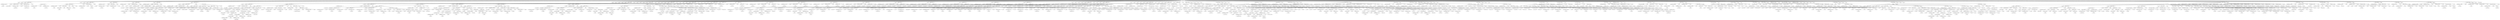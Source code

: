 digraph {

"Prog_266454"->"<
>266455";
"Prog_266454"->"<
>266456";
"Prog_266454"->"<
>266457";
"Prog_266454"->"CallFunction_266458";
"CallFunction_266458"->"IDENTIFIERExpression_266459";
"IDENTIFIERExpression_266459"->"<pdf>266460";
"CallFunction_266458"->"<(>266461";
"CallFunction_266458"->"STRINGExpression_266462";
"STRINGExpression_266462"->"<reg-tests-3.pdf>266463";
"CallFunction_266458"->"<,>266464";
"CallFunction_266458"->"AssignmentOpetators_266465";
"AssignmentOpetators_266465"->"IDENTIFIERExpression_266466";
"IDENTIFIERExpression_266466"->"<encoding>266467";
"AssignmentOpetators_266465"->"<=>266468";
"AssignmentOpetators_266465"->"STRINGExpression_266469";
"STRINGExpression_266469"->"<ISOLatin1.enc>266470";
"CallFunction_266458"->"<)>266471";
"Prog_266454"->"<
>266472";
"Prog_266454"->"<
>266473";
"Prog_266454"->"<
>266474";
"Prog_266454"->"CallFunction_266475";
"CallFunction_266475"->"AssignmentOpetators_266476";
"AssignmentOpetators_266476"->"IDENTIFIERExpression_266477";
"IDENTIFIERExpression_266477"->"<ff>266478";
"AssignmentOpetators_266476"->"<<->266479";
"AssignmentOpetators_266476"->"IDENTIFIERExpression_266480";
"IDENTIFIERExpression_266480"->"<factor>266481";
"CallFunction_266475"->"<(>266482";
"CallFunction_266475"->"CallFunction_266483";
"CallFunction_266483"->"IDENTIFIERExpression_266484";
"IDENTIFIERExpression_266484"->"<c>266485";
"CallFunction_266483"->"<(>266486";
"CallFunction_266483"->"ColonOperator_266487";
"ColonOperator_266487"->"INTExpression_266488";
"INTExpression_266488"->"<2>266489";
"ColonOperator_266487"->"<:>266490";
"ColonOperator_266487"->"INTExpression_266491";
"INTExpression_266491"->"<1>266492";
"CallFunction_266483"->"<,>266493";
"CallFunction_266483"->"NA_266494";
"NA_266494"->"<NA>266495";
"CallFunction_266483"->"<)>266496";
"CallFunction_266475"->"<,>266497";
"CallFunction_266475"->"AssignmentOpetators_266498";
"AssignmentOpetators_266498"->"IDENTIFIERExpression_266499";
"IDENTIFIERExpression_266499"->"<exclude>266500";
"AssignmentOpetators_266498"->"<=>266501";
"AssignmentOpetators_266498"->"NULL_266502";
"NULL_266502"->"<NULL>266503";
"CallFunction_266475"->"<)>266504";
"Prog_266454"->"<
>266505";
"Prog_266454"->"CallFunction_266506";
"CallFunction_266506"->"IDENTIFIERExpression_266507";
"IDENTIFIERExpression_266507"->"<str>266508";
"CallFunction_266506"->"<(>266509";
"CallFunction_266506"->"CallFunction_266510";
"CallFunction_266510"->"IDENTIFIERExpression_266511";
"IDENTIFIERExpression_266511"->"<levels>266512";
"CallFunction_266510"->"<(>266513";
"CallFunction_266510"->"IDENTIFIERExpression_266514";
"IDENTIFIERExpression_266514"->"<ff>266515";
"CallFunction_266510"->"<)>266516";
"CallFunction_266506"->"<)>266517";
"Prog_266454"->"<
>266518";
"Prog_266454"->"CallFunction_266519";
"CallFunction_266519"->"IDENTIFIERExpression_266520";
"IDENTIFIERExpression_266520"->"<str>266521";
"CallFunction_266519"->"<(>266522";
"CallFunction_266519"->"IDENTIFIERExpression_266523";
"IDENTIFIERExpression_266523"->"<ff>266524";
"CallFunction_266519"->"<)>266525";
"Prog_266454"->"<
>266526";
"Prog_266454"->"CallFunction_266527";
"CallFunction_266527"->"IDENTIFIERExpression_266528";
"IDENTIFIERExpression_266528"->"<str>266529";
"CallFunction_266527"->"<(>266530";
"CallFunction_266527"->"CallFunction_266531";
"CallFunction_266531"->"IDENTIFIERExpression_266532";
"IDENTIFIERExpression_266532"->"<ordered>266533";
"CallFunction_266531"->"<(>266534";
"CallFunction_266531"->"IDENTIFIERExpression_266535";
"IDENTIFIERExpression_266535"->"<ff>266536";
"CallFunction_266531"->"<,>266537";
"CallFunction_266531"->"AssignmentOpetators_266538";
"AssignmentOpetators_266538"->"IDENTIFIERExpression_266539";
"IDENTIFIERExpression_266539"->"<exclude>266540";
"AssignmentOpetators_266538"->"<=>266541";
"AssignmentOpetators_266538"->"NULL_266542";
"NULL_266542"->"<NULL>266543";
"CallFunction_266531"->"<)>266544";
"CallFunction_266527"->"<)>266545";
"Prog_266454"->"<
>266546";
"Prog_266454"->"IfStatement_266547";
"IfStatement_266547"->"<if>266548";
"IfStatement_266547"->"<(>266549";
"IfStatement_266547"->"CallFunction_266550";
"CallFunction_266550"->"IDENTIFIERExpression_266551";
"IDENTIFIERExpression_266551"->"<require>266552";
"CallFunction_266550"->"<(>266553";
"CallFunction_266550"->"IDENTIFIERExpression_266554";
"IDENTIFIERExpression_266554"->"<survival>266555";
"CallFunction_266550"->"<)>266556";
"IfStatement_266547"->"<)>266557";
"IfStatement_266547"->"Compound_266558";
"Compound_266558"->"<{>266559";
"Compound_266558"->"Parenthesis_266560";
"Parenthesis_266560"->"<(>266561";
"Parenthesis_266560"->"CallFunction_266562";
"CallFunction_266562"->"AssignmentOpetators_266563";
"AssignmentOpetators_266563"->"IDENTIFIERExpression_266564";
"IDENTIFIERExpression_266564"->"<sa>266565";
"AssignmentOpetators_266563"->"<<->266566";
"AssignmentOpetators_266563"->"IDENTIFIERExpression_266567";
"IDENTIFIERExpression_266567"->"<Surv>266568";
"CallFunction_266562"->"<(>266569";
"CallFunction_266562"->"DollarAndAtOperators_266570";
"DollarAndAtOperators_266570"->"IDENTIFIERExpression_266571";
"IDENTIFIERExpression_266571"->"<aml>266572";
"DollarAndAtOperators_266570"->"<$>266573";
"DollarAndAtOperators_266570"->"IDENTIFIERExpression_266574";
"IDENTIFIERExpression_266574"->"<time>266575";
"CallFunction_266562"->"<,>266576";
"CallFunction_266562"->"DollarAndAtOperators_266577";
"DollarAndAtOperators_266577"->"IDENTIFIERExpression_266578";
"IDENTIFIERExpression_266578"->"<aml>266579";
"DollarAndAtOperators_266577"->"<$>266580";
"DollarAndAtOperators_266577"->"IDENTIFIERExpression_266581";
"IDENTIFIERExpression_266581"->"<status>266582";
"CallFunction_266562"->"<)>266583";
"Parenthesis_266560"->"<)>266584";
"Compound_266558"->"<
>266585";
"Compound_266558"->"CallFunction_266586";
"CallFunction_266586"->"IDENTIFIERExpression_266587";
"IDENTIFIERExpression_266587"->"<str>266588";
"CallFunction_266586"->"<(>266589";
"CallFunction_266586"->"IDENTIFIERExpression_266590";
"IDENTIFIERExpression_266590"->"<sa>266591";
"CallFunction_266586"->"<)>266592";
"Compound_266558"->"<
>266593";
"Compound_266558"->"CallFunction_266594";
"CallFunction_266594"->"IDENTIFIERExpression_266595";
"IDENTIFIERExpression_266595"->"<detach>266596";
"CallFunction_266594"->"<(>266597";
"CallFunction_266594"->"STRINGExpression_266598";
"STRINGExpression_266598"->"<package:survival>266599";
"CallFunction_266594"->"<,>266600";
"CallFunction_266594"->"AssignmentOpetators_266601";
"AssignmentOpetators_266601"->"IDENTIFIERExpression_266602";
"IDENTIFIERExpression_266602"->"<unload>266603";
"AssignmentOpetators_266601"->"<=>266604";
"AssignmentOpetators_266601"->"TRUE_266605";
"TRUE_266605"->"<TRUE>266606";
"CallFunction_266594"->"<)>266607";
"Compound_266558"->"<
>266608";
"Compound_266558"->"<}>266609";
"Prog_266454"->"<
>266610";
"Prog_266454"->"<
>266611";
"Prog_266454"->"<
>266612";
"Prog_266454"->"<
>266613";
"Prog_266454"->"<
>266614";
"Prog_266454"->"IfStatement_266615";
"IfStatement_266615"->"<if>266616";
"IfStatement_266615"->"<(>266617";
"IfStatement_266615"->"CallFunction_266618";
"CallFunction_266618"->"IDENTIFIERExpression_266619";
"IDENTIFIERExpression_266619"->"<require>266620";
"CallFunction_266618"->"<(>266621";
"CallFunction_266618"->"IDENTIFIERExpression_266622";
"IDENTIFIERExpression_266622"->"<MASS>266623";
"CallFunction_266618"->"<)>266624";
"IfStatement_266615"->"<)>266625";
"IfStatement_266615"->"Compound_266626";
"Compound_266626"->"<{>266627";
"Compound_266626"->"CallFunction_266628";
"CallFunction_266628"->"AssignmentOpetators_266629";
"AssignmentOpetators_266629"->"IDENTIFIERExpression_266630";
"IDENTIFIERExpression_266630"->"<fit>266631";
"AssignmentOpetators_266629"->"<<->266632";
"AssignmentOpetators_266629"->"IDENTIFIERExpression_266633";
"IDENTIFIERExpression_266633"->"<lm>266634";
"CallFunction_266628"->"<(>266635";
"CallFunction_266628"->"AssignmentOpetators_266636";
"AssignmentOpetators_266636"->"IDENTIFIERExpression_266637";
"IDENTIFIERExpression_266637"->"<formula>266638";
"AssignmentOpetators_266636"->"<=>266639";
"AssignmentOpetators_266636"->"TildeBinary_266640";
"TildeBinary_266640"->"MultOrDivBinary_266641";
"MultOrDivBinary_266641"->"INTExpression_266642";
"INTExpression_266642"->"<1000>266643";
"MultOrDivBinary_266641"->"</>266644";
"MultOrDivBinary_266641"->"IDENTIFIERExpression_266645";
"IDENTIFIERExpression_266645"->"<MPG.city>266646";
"TildeBinary_266640"->"<~>266647";
"TildeBinary_266640"->"MinusOrPlusBinary_266648";
"MinusOrPlusBinary_266648"->"MinusOrPlusBinary_266649";
"MinusOrPlusBinary_266649"->"MinusOrPlusBinary_266650";
"MinusOrPlusBinary_266650"->"MinusOrPlusBinary_266651";
"MinusOrPlusBinary_266651"->"IDENTIFIERExpression_266652";
"IDENTIFIERExpression_266652"->"<Weight>266653";
"MinusOrPlusBinary_266651"->"<+>266654";
"MinusOrPlusBinary_266651"->"IDENTIFIERExpression_266655";
"IDENTIFIERExpression_266655"->"<Cylinders>266656";
"MinusOrPlusBinary_266650"->"<+>266657";
"MinusOrPlusBinary_266650"->"IDENTIFIERExpression_266658";
"IDENTIFIERExpression_266658"->"<Type>266659";
"MinusOrPlusBinary_266649"->"<+>266660";
"MinusOrPlusBinary_266649"->"IDENTIFIERExpression_266661";
"IDENTIFIERExpression_266661"->"<EngineSize>266662";
"MinusOrPlusBinary_266648"->"<+>266663";
"MinusOrPlusBinary_266648"->"IDENTIFIERExpression_266664";
"IDENTIFIERExpression_266664"->"<DriveTrain>266665";
"CallFunction_266628"->"<,>266666";
"CallFunction_266628"->"AssignmentOpetators_266667";
"AssignmentOpetators_266667"->"IDENTIFIERExpression_266668";
"IDENTIFIERExpression_266668"->"<data>266669";
"AssignmentOpetators_266667"->"<=>266670";
"AssignmentOpetators_266667"->"IDENTIFIERExpression_266671";
"IDENTIFIERExpression_266671"->"<Cars93>266672";
"CallFunction_266628"->"<)>266673";
"Compound_266626"->"<
>266674";
"Compound_266626"->"CallFunction_266675";
"CallFunction_266675"->"IDENTIFIERExpression_266676";
"IDENTIFIERExpression_266676"->"<print>266677";
"CallFunction_266675"->"<(>266678";
"CallFunction_266675"->"CallFunction_266679";
"CallFunction_266679"->"IDENTIFIERExpression_266680";
"IDENTIFIERExpression_266680"->"<lm.influence>266681";
"CallFunction_266679"->"<(>266682";
"CallFunction_266679"->"IDENTIFIERExpression_266683";
"IDENTIFIERExpression_266683"->"<fit>266684";
"CallFunction_266679"->"<)>266685";
"CallFunction_266675"->"<)>266686";
"Compound_266626"->"<
>266687";
"Compound_266626"->"<
>266688";
"Compound_266626"->"CallFunction_266689";
"CallFunction_266689"->"IDENTIFIERExpression_266690";
"IDENTIFIERExpression_266690"->"<summary>266691";
"CallFunction_266689"->"<(>266692";
"CallFunction_266689"->"CallFunction_266693";
"CallFunction_266693"->"IDENTIFIERExpression_266694";
"IDENTIFIERExpression_266694"->"<influence.measures>266695";
"CallFunction_266693"->"<(>266696";
"CallFunction_266693"->"IDENTIFIERExpression_266697";
"IDENTIFIERExpression_266697"->"<fit>266698";
"CallFunction_266693"->"<)>266699";
"CallFunction_266689"->"<)>266700";
"Compound_266626"->"<
>266701";
"Compound_266626"->"<}>266702";
"Prog_266454"->"<
>266703";
"Prog_266454"->"<
>266704";
"Prog_266454"->"<
>266705";
"Prog_266454"->"<
>266706";
"Prog_266454"->"<
>266707";
"Prog_266454"->"IfStatement_266708";
"IfStatement_266708"->"<if>266709";
"IfStatement_266708"->"<(>266710";
"IfStatement_266708"->"CallFunction_266711";
"CallFunction_266711"->"IDENTIFIERExpression_266712";
"IDENTIFIERExpression_266712"->"<require>266713";
"CallFunction_266711"->"<(>266714";
"CallFunction_266711"->"IDENTIFIERExpression_266715";
"IDENTIFIERExpression_266715"->"<MASS>266716";
"CallFunction_266711"->"<)>266717";
"IfStatement_266708"->"<)>266718";
"IfStatement_266708"->"Compound_266719";
"Compound_266719"->"<{>266720";
"Compound_266719"->"CallFunction_266721";
"CallFunction_266721"->"AssignmentOpetators_266722";
"AssignmentOpetators_266722"->"IDENTIFIERExpression_266723";
"IDENTIFIERExpression_266723"->"<fm1>266724";
"AssignmentOpetators_266722"->"<<->266725";
"AssignmentOpetators_266722"->"IDENTIFIERExpression_266726";
"IDENTIFIERExpression_266726"->"<lm>266727";
"CallFunction_266721"->"<(>266728";
"CallFunction_266721"->"TildeBinary_266729";
"TildeBinary_266729"->"IDENTIFIERExpression_266730";
"IDENTIFIERExpression_266730"->"<time>266731";
"TildeBinary_266729"->"<~>266732";
"TildeBinary_266729"->"IDENTIFIERExpression_266733";
"IDENTIFIERExpression_266733"->"<dist>266734";
"CallFunction_266721"->"<,>266735";
"CallFunction_266721"->"AssignmentOpetators_266736";
"AssignmentOpetators_266736"->"IDENTIFIERExpression_266737";
"IDENTIFIERExpression_266737"->"<data>266738";
"AssignmentOpetators_266736"->"<=>266739";
"AssignmentOpetators_266736"->"IDENTIFIERExpression_266740";
"IDENTIFIERExpression_266740"->"<hills>266741";
"CallFunction_266721"->"<,>266742";
"CallFunction_266721"->"CallFunction_266743";
"CallFunction_266743"->"AssignmentOpetators_266744";
"AssignmentOpetators_266744"->"IDENTIFIERExpression_266745";
"IDENTIFIERExpression_266745"->"<weights>266746";
"AssignmentOpetators_266744"->"<=>266747";
"AssignmentOpetators_266744"->"IDENTIFIERExpression_266748";
"IDENTIFIERExpression_266748"->"<c>266749";
"CallFunction_266743"->"<(>266750";
"CallFunction_266743"->"INTExpression_266751";
"INTExpression_266751"->"<0>266752";
"CallFunction_266743"->"<,>266753";
"CallFunction_266743"->"INTExpression_266754";
"INTExpression_266754"->"<0>266755";
"CallFunction_266743"->"<,>266756";
"CallFunction_266743"->"CallFunction_266757";
"CallFunction_266757"->"IDENTIFIERExpression_266758";
"IDENTIFIERExpression_266758"->"<rep>266759";
"CallFunction_266757"->"<(>266760";
"CallFunction_266757"->"INTExpression_266761";
"INTExpression_266761"->"<1>266762";
"CallFunction_266757"->"<,>266763";
"CallFunction_266757"->"INTExpression_266764";
"INTExpression_266764"->"<33>266765";
"CallFunction_266757"->"<)>266766";
"CallFunction_266743"->"<)>266767";
"CallFunction_266721"->"<)>266768";
"Compound_266719"->"<
>266769";
"Compound_266719"->"CallFunction_266770";
"CallFunction_266770"->"IDENTIFIERExpression_266771";
"IDENTIFIERExpression_266771"->"<plot>266772";
"CallFunction_266770"->"<(>266773";
"CallFunction_266770"->"IDENTIFIERExpression_266774";
"IDENTIFIERExpression_266774"->"<fm1>266775";
"CallFunction_266770"->"<)>266776";
"Compound_266719"->"<
>266777";
"Compound_266719"->"<}>266778";
"Prog_266454"->"<
>266779";
"Prog_266454"->"<
>266780";
"Prog_266454"->"<
>266781";
"Prog_266454"->"<
>266782";
"Prog_266454"->"<
>266783";
"Prog_266454"->"IfStatement_266784";
"IfStatement_266784"->"<if>266785";
"IfStatement_266784"->"<(>266786";
"IfStatement_266784"->"CallFunction_266787";
"CallFunction_266787"->"IDENTIFIERExpression_266788";
"IDENTIFIERExpression_266788"->"<require>266789";
"CallFunction_266787"->"<(>266790";
"CallFunction_266787"->"IDENTIFIERExpression_266791";
"IDENTIFIERExpression_266791"->"<MASS>266792";
"CallFunction_266787"->"<)>266793";
"IfStatement_266784"->"<)>266794";
"IfStatement_266784"->"Compound_266795";
"Compound_266795"->"<{>266796";
"Compound_266795"->"CallFunction_266797";
"CallFunction_266797"->"AssignmentOpetators_266798";
"AssignmentOpetators_266798"->"IDENTIFIERExpression_266799";
"IDENTIFIERExpression_266799"->"<oats.aov>266800";
"AssignmentOpetators_266798"->"<<->266801";
"AssignmentOpetators_266798"->"IDENTIFIERExpression_266802";
"IDENTIFIERExpression_266802"->"<aov>266803";
"CallFunction_266797"->"<(>266804";
"CallFunction_266797"->"TildeBinary_266805";
"TildeBinary_266805"->"IDENTIFIERExpression_266806";
"IDENTIFIERExpression_266806"->"<Y>266807";
"TildeBinary_266805"->"<~>266808";
"TildeBinary_266805"->"MinusOrPlusBinary_266809";
"MinusOrPlusBinary_266809"->"MinusOrPlusBinary_266810";
"MinusOrPlusBinary_266810"->"MinusOrPlusBinary_266811";
"MinusOrPlusBinary_266811"->"IDENTIFIERExpression_266812";
"IDENTIFIERExpression_266812"->"<B>266813";
"MinusOrPlusBinary_266811"->"<+>266814";
"MinusOrPlusBinary_266811"->"IDENTIFIERExpression_266815";
"IDENTIFIERExpression_266815"->"<V>266816";
"MinusOrPlusBinary_266810"->"<+>266817";
"MinusOrPlusBinary_266810"->"IDENTIFIERExpression_266818";
"IDENTIFIERExpression_266818"->"<N>266819";
"MinusOrPlusBinary_266809"->"<+>266820";
"MinusOrPlusBinary_266809"->"ColonOperator_266821";
"ColonOperator_266821"->"IDENTIFIERExpression_266822";
"IDENTIFIERExpression_266822"->"<V>266823";
"ColonOperator_266821"->"<:>266824";
"ColonOperator_266821"->"IDENTIFIERExpression_266825";
"IDENTIFIERExpression_266825"->"<N>266826";
"CallFunction_266797"->"<,>266827";
"CallFunction_266797"->"AssignmentOpetators_266828";
"AssignmentOpetators_266828"->"IDENTIFIERExpression_266829";
"IDENTIFIERExpression_266829"->"<data>266830";
"AssignmentOpetators_266828"->"<=>266831";
"AssignmentOpetators_266828"->"IndexingBasic_266832";
"IndexingBasic_266832"->"IDENTIFIERExpression_266833";
"IDENTIFIERExpression_266833"->"<oats>266834";
"IndexingBasic_266832"->"<[>266835";
"IndexingBasic_266832"->"MinusOrPlusUnary_266836";
"MinusOrPlusUnary_266836"->"<->266837";
"MinusOrPlusUnary_266836"->"INTExpression_266838";
"INTExpression_266838"->"<1>266839";
"IndexingBasic_266832"->"<,>266840";
"IndexingBasic_266832"->"<]>266841";
"CallFunction_266797"->"<)>266842";
"Compound_266795"->"<
>266843";
"Compound_266795"->"CallFunction_266844";
"CallFunction_266844"->"IDENTIFIERExpression_266845";
"IDENTIFIERExpression_266845"->"<model.tables>266846";
"CallFunction_266844"->"<(>266847";
"CallFunction_266844"->"IDENTIFIERExpression_266848";
"IDENTIFIERExpression_266848"->"<oats.aov>266849";
"CallFunction_266844"->"<,>266850";
"CallFunction_266844"->"STRINGExpression_266851";
"STRINGExpression_266851"->"<means>266852";
"CallFunction_266844"->"<,>266853";
"CallFunction_266844"->"CallFunction_266854";
"CallFunction_266854"->"AssignmentOpetators_266855";
"AssignmentOpetators_266855"->"IDENTIFIERExpression_266856";
"IDENTIFIERExpression_266856"->"<cterms>266857";
"AssignmentOpetators_266855"->"<=>266858";
"AssignmentOpetators_266855"->"IDENTIFIERExpression_266859";
"IDENTIFIERExpression_266859"->"<c>266860";
"CallFunction_266854"->"<(>266861";
"CallFunction_266854"->"STRINGExpression_266862";
"STRINGExpression_266862"->"<N>266863";
"CallFunction_266854"->"<,>266864";
"CallFunction_266854"->"STRINGExpression_266865";
"STRINGExpression_266865"->"<V:N>266866";
"CallFunction_266854"->"<)>266867";
"CallFunction_266844"->"<)>266868";
"Compound_266795"->"<
>266869";
"Compound_266795"->"<}>266870";
"Prog_266454"->"<
>266871";
"Prog_266454"->"<
>266872";
"Prog_266454"->"<
>266873";
"Prog_266454"->"<
>266874";
"Prog_266454"->"<
>266875";
"Prog_266454"->"IfStatement_266876";
"IfStatement_266876"->"<if>266877";
"IfStatement_266876"->"<(>266878";
"IfStatement_266876"->"CallFunction_266879";
"CallFunction_266879"->"IDENTIFIERExpression_266880";
"IDENTIFIERExpression_266880"->"<require>266881";
"CallFunction_266879"->"<(>266882";
"CallFunction_266879"->"IDENTIFIERExpression_266883";
"IDENTIFIERExpression_266883"->"<MASS>266884";
"CallFunction_266879"->"<)>266885";
"IfStatement_266876"->"<)>266886";
"IfStatement_266876"->"Compound_266887";
"Compound_266887"->"<{>266888";
"Compound_266887"->"CallFunction_266889";
"CallFunction_266889"->"AssignmentOpetators_266890";
"AssignmentOpetators_266890"->"IDENTIFIERExpression_266891";
"IDENTIFIERExpression_266891"->"<hills.lm>266892";
"AssignmentOpetators_266890"->"<<->266893";
"AssignmentOpetators_266890"->"IDENTIFIERExpression_266894";
"IDENTIFIERExpression_266894"->"<lm>266895";
"CallFunction_266889"->"<(>266896";
"CallFunction_266889"->"TildeBinary_266897";
"TildeBinary_266897"->"IDENTIFIERExpression_266898";
"IDENTIFIERExpression_266898"->"<time>266899";
"TildeBinary_266897"->"<~>266900";
"TildeBinary_266897"->"MinusOrPlusBinary_266901";
"MinusOrPlusBinary_266901"->"MinusOrPlusBinary_266902";
"MinusOrPlusBinary_266902"->"INTExpression_266903";
"INTExpression_266903"->"<0>266904";
"MinusOrPlusBinary_266902"->"<+>266905";
"MinusOrPlusBinary_266902"->"IDENTIFIERExpression_266906";
"IDENTIFIERExpression_266906"->"<dist>266907";
"MinusOrPlusBinary_266901"->"<+>266908";
"MinusOrPlusBinary_266901"->"IDENTIFIERExpression_266909";
"IDENTIFIERExpression_266909"->"<climb>266910";
"CallFunction_266889"->"<,>266911";
"CallFunction_266889"->"AssignmentOpetators_266912";
"AssignmentOpetators_266912"->"IDENTIFIERExpression_266913";
"IDENTIFIERExpression_266913"->"<data>266914";
"AssignmentOpetators_266912"->"<=>266915";
"AssignmentOpetators_266912"->"IDENTIFIERExpression_266916";
"IDENTIFIERExpression_266916"->"<hills>266917";
"CallFunction_266889"->"<,>266918";
"CallFunction_266889"->"AssignmentOpetators_266919";
"AssignmentOpetators_266919"->"IDENTIFIERExpression_266920";
"IDENTIFIERExpression_266920"->"<weights>266921";
"AssignmentOpetators_266919"->"<=>266922";
"AssignmentOpetators_266919"->"MultOrDivBinary_266923";
"MultOrDivBinary_266923"->"INTExpression_266924";
"INTExpression_266924"->"<1>266925";
"MultOrDivBinary_266923"->"</>266926";
"MultOrDivBinary_266923"->"ExponentiationBinary_266927";
"ExponentiationBinary_266927"->"IDENTIFIERExpression_266928";
"IDENTIFIERExpression_266928"->"<dist>266929";
"ExponentiationBinary_266927"->"<^>266930";
"ExponentiationBinary_266927"->"INTExpression_266931";
"INTExpression_266931"->"<2>266932";
"CallFunction_266889"->"<)>266933";
"Compound_266887"->"<
>266934";
"Compound_266887"->"CallFunction_266935";
"CallFunction_266935"->"IDENTIFIERExpression_266936";
"IDENTIFIERExpression_266936"->"<print>266937";
"CallFunction_266935"->"<(>266938";
"CallFunction_266935"->"CallFunction_266939";
"CallFunction_266939"->"IDENTIFIERExpression_266940";
"IDENTIFIERExpression_266940"->"<drop1>266941";
"CallFunction_266939"->"<(>266942";
"CallFunction_266939"->"IDENTIFIERExpression_266943";
"IDENTIFIERExpression_266943"->"<hills.lm>266944";
"CallFunction_266939"->"<)>266945";
"CallFunction_266935"->"<)>266946";
"Compound_266887"->"<
>266947";
"Compound_266887"->"CallFunction_266948";
"CallFunction_266948"->"IDENTIFIERExpression_266949";
"IDENTIFIERExpression_266949"->"<print>266950";
"CallFunction_266948"->"<(>266951";
"CallFunction_266948"->"CallFunction_266952";
"CallFunction_266952"->"DoubleColonsOperator_266953";
"DoubleColonsOperator_266953"->"IDENTIFIERExpression_266954";
"IDENTIFIERExpression_266954"->"<stats>266955";
"DoubleColonsOperator_266953"->"<:::>266956";
"DoubleColonsOperator_266953"->"IDENTIFIERExpression_266957";
"IDENTIFIERExpression_266957"->"<drop1.default>266958";
"CallFunction_266952"->"<(>266959";
"CallFunction_266952"->"IDENTIFIERExpression_266960";
"IDENTIFIERExpression_266960"->"<hills.lm>266961";
"CallFunction_266952"->"<)>266962";
"CallFunction_266948"->"<)>266963";
"Compound_266887"->"<
>266964";
"Compound_266887"->"CallFunction_266965";
"CallFunction_266965"->"AssignmentOpetators_266966";
"AssignmentOpetators_266966"->"IDENTIFIERExpression_266967";
"IDENTIFIERExpression_266967"->"<hills.lm2>266968";
"AssignmentOpetators_266966"->"<<->266969";
"AssignmentOpetators_266966"->"IDENTIFIERExpression_266970";
"IDENTIFIERExpression_266970"->"<lm>266971";
"CallFunction_266965"->"<(>266972";
"CallFunction_266965"->"CallFunction_266973";
"CallFunction_266973"->"TildeBinary_266974";
"TildeBinary_266974"->"MultOrDivBinary_266975";
"MultOrDivBinary_266975"->"IDENTIFIERExpression_266976";
"IDENTIFIERExpression_266976"->"<time>266977";
"MultOrDivBinary_266975"->"</>266978";
"MultOrDivBinary_266975"->"IDENTIFIERExpression_266979";
"IDENTIFIERExpression_266979"->"<dist>266980";
"TildeBinary_266974"->"<~>266981";
"TildeBinary_266974"->"MinusOrPlusBinary_266982";
"MinusOrPlusBinary_266982"->"INTExpression_266983";
"INTExpression_266983"->"<1>266984";
"MinusOrPlusBinary_266982"->"<+>266985";
"MinusOrPlusBinary_266982"->"IDENTIFIERExpression_266986";
"IDENTIFIERExpression_266986"->"<I>266987";
"CallFunction_266973"->"<(>266988";
"CallFunction_266973"->"MultOrDivBinary_266989";
"MultOrDivBinary_266989"->"IDENTIFIERExpression_266990";
"IDENTIFIERExpression_266990"->"<climb>266991";
"MultOrDivBinary_266989"->"</>266992";
"MultOrDivBinary_266989"->"IDENTIFIERExpression_266993";
"IDENTIFIERExpression_266993"->"<dist>266994";
"CallFunction_266973"->"<)>266995";
"CallFunction_266965"->"<,>266996";
"CallFunction_266965"->"AssignmentOpetators_266997";
"AssignmentOpetators_266997"->"IDENTIFIERExpression_266998";
"IDENTIFIERExpression_266998"->"<data>266999";
"AssignmentOpetators_266997"->"<=>267000";
"AssignmentOpetators_266997"->"IDENTIFIERExpression_267001";
"IDENTIFIERExpression_267001"->"<hills>267002";
"CallFunction_266965"->"<)>267003";
"Compound_266887"->"<
>267004";
"Compound_266887"->"CallFunction_267005";
"CallFunction_267005"->"IDENTIFIERExpression_267006";
"IDENTIFIERExpression_267006"->"<drop1>267007";
"CallFunction_267005"->"<(>267008";
"CallFunction_267005"->"IDENTIFIERExpression_267009";
"IDENTIFIERExpression_267009"->"<hills.lm2>267010";
"CallFunction_267005"->"<)>267011";
"Compound_266887"->"<
>267012";
"Compound_266887"->"<}>267013";
"Prog_266454"->"<
>267014";
"Prog_266454"->"<
>267015";
"Prog_266454"->"<
>267016";
"Prog_266454"->"<
>267017";
"Prog_266454"->"<
>267018";
"Prog_266454"->"CallFunction_267019";
"CallFunction_267019"->"IDENTIFIERExpression_267020";
"IDENTIFIERExpression_267020"->"<sprintf>267021";
"CallFunction_267019"->"<(>267022";
"CallFunction_267019"->"STRINGExpression_267023";
"STRINGExpression_267023"->"<%g>267024";
"CallFunction_267019"->"<,>267025";
"CallFunction_267019"->"INTExpression_267026";
"INTExpression_267026"->"<123456789>267027";
"CallFunction_267019"->"<)>267028";
"Prog_266454"->"<
>267029";
"Prog_266454"->"CallFunction_267030";
"CallFunction_267030"->"IDENTIFIERExpression_267031";
"IDENTIFIERExpression_267031"->"<sprintf>267032";
"CallFunction_267030"->"<(>267033";
"CallFunction_267030"->"STRINGExpression_267034";
"STRINGExpression_267034"->"<%8g>267035";
"CallFunction_267030"->"<,>267036";
"CallFunction_267030"->"INTExpression_267037";
"INTExpression_267037"->"<123456789>267038";
"CallFunction_267030"->"<)>267039";
"Prog_266454"->"<
>267040";
"Prog_266454"->"CallFunction_267041";
"CallFunction_267041"->"IDENTIFIERExpression_267042";
"IDENTIFIERExpression_267042"->"<sprintf>267043";
"CallFunction_267041"->"<(>267044";
"CallFunction_267041"->"STRINGExpression_267045";
"STRINGExpression_267045"->"<%9.7g>267046";
"CallFunction_267041"->"<,>267047";
"CallFunction_267041"->"INTExpression_267048";
"INTExpression_267048"->"<123456789>267049";
"CallFunction_267041"->"<)>267050";
"Prog_266454"->"<
>267051";
"Prog_266454"->"CallFunction_267052";
"CallFunction_267052"->"IDENTIFIERExpression_267053";
"IDENTIFIERExpression_267053"->"<sprintf>267054";
"CallFunction_267052"->"<(>267055";
"CallFunction_267052"->"STRINGExpression_267056";
"STRINGExpression_267056"->"<%10.9g>267057";
"CallFunction_267052"->"<,>267058";
"CallFunction_267052"->"INTExpression_267059";
"INTExpression_267059"->"<123456789>267060";
"CallFunction_267052"->"<)>267061";
"Prog_266454"->"<
>267062";
"Prog_266454"->"CallFunction_267063";
"CallFunction_267063"->"IDENTIFIERExpression_267064";
"IDENTIFIERExpression_267064"->"<sprintf>267065";
"CallFunction_267063"->"<(>267066";
"CallFunction_267063"->"STRINGExpression_267067";
"STRINGExpression_267067"->"<%g>267068";
"CallFunction_267063"->"<,>267069";
"CallFunction_267063"->"FLOATExpression_267070";
"FLOATExpression_267070"->"<12345.6789>267071";
"CallFunction_267063"->"<)>267072";
"Prog_266454"->"<
>267073";
"Prog_266454"->"CallFunction_267074";
"CallFunction_267074"->"IDENTIFIERExpression_267075";
"IDENTIFIERExpression_267075"->"<sprintf>267076";
"CallFunction_267074"->"<(>267077";
"CallFunction_267074"->"STRINGExpression_267078";
"STRINGExpression_267078"->"<%10.9g>267079";
"CallFunction_267074"->"<,>267080";
"CallFunction_267074"->"FLOATExpression_267081";
"FLOATExpression_267081"->"<12345.6789>267082";
"CallFunction_267074"->"<)>267083";
"Prog_266454"->"<
>267084";
"Prog_266454"->"CallFunction_267085";
"CallFunction_267085"->"IDENTIFIERExpression_267086";
"IDENTIFIERExpression_267086"->"<sprintf>267087";
"CallFunction_267085"->"<(>267088";
"CallFunction_267085"->"STRINGExpression_267089";
"STRINGExpression_267089"->"<%10.7g>267090";
"CallFunction_267085"->"<,>267091";
"CallFunction_267085"->"FLOATExpression_267092";
"FLOATExpression_267092"->"<12345.6789>267093";
"CallFunction_267085"->"<)>267094";
"Prog_266454"->"<
>267095";
"Prog_266454"->"CallFunction_267096";
"CallFunction_267096"->"IDENTIFIERExpression_267097";
"IDENTIFIERExpression_267097"->"<sprintf>267098";
"CallFunction_267096"->"<(>267099";
"CallFunction_267096"->"STRINGExpression_267100";
"STRINGExpression_267100"->"<%.7g>267101";
"CallFunction_267096"->"<,>267102";
"CallFunction_267096"->"FLOATExpression_267103";
"FLOATExpression_267103"->"<12345.6789>267104";
"CallFunction_267096"->"<)>267105";
"Prog_266454"->"<
>267106";
"Prog_266454"->"CallFunction_267107";
"CallFunction_267107"->"IDENTIFIERExpression_267108";
"IDENTIFIERExpression_267108"->"<sprintf>267109";
"CallFunction_267107"->"<(>267110";
"CallFunction_267107"->"STRINGExpression_267111";
"STRINGExpression_267111"->"<%.5g>267112";
"CallFunction_267107"->"<,>267113";
"CallFunction_267107"->"FLOATExpression_267114";
"FLOATExpression_267114"->"<12345.6789>267115";
"CallFunction_267107"->"<)>267116";
"Prog_266454"->"<
>267117";
"Prog_266454"->"CallFunction_267118";
"CallFunction_267118"->"IDENTIFIERExpression_267119";
"IDENTIFIERExpression_267119"->"<sprintf>267120";
"CallFunction_267118"->"<(>267121";
"CallFunction_267118"->"STRINGExpression_267122";
"STRINGExpression_267122"->"<%.4g>267123";
"CallFunction_267118"->"<,>267124";
"CallFunction_267118"->"FLOATExpression_267125";
"FLOATExpression_267125"->"<12345.6789>267126";
"CallFunction_267118"->"<)>267127";
"Prog_266454"->"<
>267128";
"Prog_266454"->"CallFunction_267129";
"CallFunction_267129"->"IDENTIFIERExpression_267130";
"IDENTIFIERExpression_267130"->"<sprintf>267131";
"CallFunction_267129"->"<(>267132";
"CallFunction_267129"->"STRINGExpression_267133";
"STRINGExpression_267133"->"<%9.4g>267134";
"CallFunction_267129"->"<,>267135";
"CallFunction_267129"->"FLOATExpression_267136";
"FLOATExpression_267136"->"<12345.6789>267137";
"CallFunction_267129"->"<)>267138";
"Prog_266454"->"<
>267139";
"Prog_266454"->"CallFunction_267140";
"CallFunction_267140"->"IDENTIFIERExpression_267141";
"IDENTIFIERExpression_267141"->"<sprintf>267142";
"CallFunction_267140"->"<(>267143";
"CallFunction_267140"->"STRINGExpression_267144";
"STRINGExpression_267144"->"<%10.4g>267145";
"CallFunction_267140"->"<,>267146";
"CallFunction_267140"->"FLOATExpression_267147";
"FLOATExpression_267147"->"<12345.6789>267148";
"CallFunction_267140"->"<)>267149";
"Prog_266454"->"<
>267150";
"Prog_266454"->"<
>267151";
"Prog_266454"->"<
>267152";
"Prog_266454"->"<
>267153";
"Prog_266454"->"<
>267154";
"Prog_266454"->"IfStatement_267155";
"IfStatement_267155"->"<if>267156";
"IfStatement_267155"->"<(>267157";
"IfStatement_267155"->"CallFunction_267158";
"CallFunction_267158"->"IDENTIFIERExpression_267159";
"IDENTIFIERExpression_267159"->"<require>267160";
"CallFunction_267158"->"<(>267161";
"CallFunction_267158"->"IDENTIFIERExpression_267162";
"IDENTIFIERExpression_267162"->"<MASS>267163";
"CallFunction_267158"->"<)>267164";
"IfStatement_267155"->"<)>267165";
"IfStatement_267155"->"Compound_267166";
"Compound_267166"->"<{>267167";
"Compound_267166"->"CallFunction_267168";
"CallFunction_267168"->"AssignmentOpetators_267169";
"AssignmentOpetators_267169"->"IDENTIFIERExpression_267170";
"IDENTIFIERExpression_267170"->"<hills.glm>267171";
"AssignmentOpetators_267169"->"<<->267172";
"AssignmentOpetators_267169"->"IDENTIFIERExpression_267173";
"IDENTIFIERExpression_267173"->"<glm>267174";
"CallFunction_267168"->"<(>267175";
"CallFunction_267168"->"TildeBinary_267176";
"TildeBinary_267176"->"IDENTIFIERExpression_267177";
"IDENTIFIERExpression_267177"->"<time>267178";
"TildeBinary_267176"->"<~>267179";
"TildeBinary_267176"->"MinusOrPlusBinary_267180";
"MinusOrPlusBinary_267180"->"MinusOrPlusBinary_267181";
"MinusOrPlusBinary_267181"->"INTExpression_267182";
"INTExpression_267182"->"<0>267183";
"MinusOrPlusBinary_267181"->"<+>267184";
"MinusOrPlusBinary_267181"->"IDENTIFIERExpression_267185";
"IDENTIFIERExpression_267185"->"<dist>267186";
"MinusOrPlusBinary_267180"->"<+>267187";
"MinusOrPlusBinary_267180"->"IDENTIFIERExpression_267188";
"IDENTIFIERExpression_267188"->"<climb>267189";
"CallFunction_267168"->"<,>267190";
"CallFunction_267168"->"AssignmentOpetators_267191";
"AssignmentOpetators_267191"->"IDENTIFIERExpression_267192";
"IDENTIFIERExpression_267192"->"<data>267193";
"AssignmentOpetators_267191"->"<=>267194";
"AssignmentOpetators_267191"->"IDENTIFIERExpression_267195";
"IDENTIFIERExpression_267195"->"<hills>267196";
"CallFunction_267168"->"<,>267197";
"CallFunction_267168"->"AssignmentOpetators_267198";
"AssignmentOpetators_267198"->"IDENTIFIERExpression_267199";
"IDENTIFIERExpression_267199"->"<weights>267200";
"AssignmentOpetators_267198"->"<=>267201";
"AssignmentOpetators_267198"->"MultOrDivBinary_267202";
"MultOrDivBinary_267202"->"INTExpression_267203";
"INTExpression_267203"->"<1>267204";
"MultOrDivBinary_267202"->"</>267205";
"MultOrDivBinary_267202"->"ExponentiationBinary_267206";
"ExponentiationBinary_267206"->"IDENTIFIERExpression_267207";
"IDENTIFIERExpression_267207"->"<dist>267208";
"ExponentiationBinary_267206"->"<^>267209";
"ExponentiationBinary_267206"->"INTExpression_267210";
"INTExpression_267210"->"<2>267211";
"CallFunction_267168"->"<)>267212";
"Compound_267166"->"<
>267213";
"Compound_267166"->"CallFunction_267214";
"CallFunction_267214"->"IDENTIFIERExpression_267215";
"IDENTIFIERExpression_267215"->"<print>267216";
"CallFunction_267214"->"<(>267217";
"CallFunction_267214"->"CallFunction_267218";
"CallFunction_267218"->"IDENTIFIERExpression_267219";
"IDENTIFIERExpression_267219"->"<AIC>267220";
"CallFunction_267218"->"<(>267221";
"CallFunction_267218"->"IDENTIFIERExpression_267222";
"IDENTIFIERExpression_267222"->"<hills.glm>267223";
"CallFunction_267218"->"<)>267224";
"CallFunction_267214"->"<)>267225";
"Compound_267166"->"<
>267226";
"Compound_267166"->"CallFunction_267227";
"CallFunction_267227"->"IDENTIFIERExpression_267228";
"IDENTIFIERExpression_267228"->"<print>267229";
"CallFunction_267227"->"<(>267230";
"CallFunction_267227"->"CallFunction_267231";
"CallFunction_267231"->"IDENTIFIERExpression_267232";
"IDENTIFIERExpression_267232"->"<extractAIC>267233";
"CallFunction_267231"->"<(>267234";
"CallFunction_267231"->"IDENTIFIERExpression_267235";
"IDENTIFIERExpression_267235"->"<hills.glm>267236";
"CallFunction_267231"->"<)>267237";
"CallFunction_267227"->"<)>267238";
"Compound_267166"->"<
>267239";
"Compound_267166"->"CallFunction_267240";
"CallFunction_267240"->"IDENTIFIERExpression_267241";
"IDENTIFIERExpression_267241"->"<print>267242";
"CallFunction_267240"->"<(>267243";
"CallFunction_267240"->"CallFunction_267244";
"CallFunction_267244"->"IDENTIFIERExpression_267245";
"IDENTIFIERExpression_267245"->"<drop1>267246";
"CallFunction_267244"->"<(>267247";
"CallFunction_267244"->"IDENTIFIERExpression_267248";
"IDENTIFIERExpression_267248"->"<hills.glm>267249";
"CallFunction_267244"->"<)>267250";
"CallFunction_267240"->"<)>267251";
"Compound_267166"->"<
>267252";
"Compound_267166"->"CallFunction_267253";
"CallFunction_267253"->"DoubleColonsOperator_267254";
"DoubleColonsOperator_267254"->"IDENTIFIERExpression_267255";
"IDENTIFIERExpression_267255"->"<stats>267256";
"DoubleColonsOperator_267254"->"<:::>267257";
"DoubleColonsOperator_267254"->"IDENTIFIERExpression_267258";
"IDENTIFIERExpression_267258"->"<drop1.default>267259";
"CallFunction_267253"->"<(>267260";
"CallFunction_267253"->"IDENTIFIERExpression_267261";
"IDENTIFIERExpression_267261"->"<hills.glm>267262";
"CallFunction_267253"->"<)>267263";
"Compound_267166"->"<
>267264";
"Compound_267166"->"<}>267265";
"Prog_266454"->"<
>267266";
"Prog_266454"->"<
>267267";
"Prog_266454"->"<
>267268";
"Prog_266454"->"<
>267269";
"Prog_266454"->"CallFunction_267270";
"CallFunction_267270"->"IDENTIFIERExpression_267271";
"IDENTIFIERExpression_267271"->"<print>267272";
"CallFunction_267270"->"<(>267273";
"CallFunction_267270"->"FLOATExpression_267274";
"FLOATExpression_267274"->"<1.001>267275";
"CallFunction_267270"->"<,>267276";
"CallFunction_267270"->"AssignmentOpetators_267277";
"AssignmentOpetators_267277"->"IDENTIFIERExpression_267278";
"IDENTIFIERExpression_267278"->"<digits>267279";
"AssignmentOpetators_267277"->"<=>267280";
"AssignmentOpetators_267277"->"INTExpression_267281";
"INTExpression_267281"->"<16>267282";
"CallFunction_267270"->"<)>267283";
"Prog_266454"->"<
>267284";
"Prog_266454"->"<
>267285";
"Prog_266454"->"<
>267286";
"Prog_266454"->"<
>267287";
"Prog_266454"->"<
>267288";
"Prog_266454"->"<
>267289";
"Prog_266454"->"IfStatement_267290";
"IfStatement_267290"->"<if>267291";
"IfStatement_267290"->"<(>267292";
"IfStatement_267290"->"CallFunction_267293";
"CallFunction_267293"->"IDENTIFIERExpression_267294";
"IDENTIFIERExpression_267294"->"<require>267295";
"CallFunction_267293"->"<(>267296";
"CallFunction_267293"->"STRINGExpression_267297";
"STRINGExpression_267297"->"<survival>267298";
"CallFunction_267293"->"<)>267299";
"IfStatement_267290"->"<)>267300";
"IfStatement_267290"->"Compound_267301";
"Compound_267301"->"<{>267302";
"Compound_267301"->"CallFunction_267303";
"CallFunction_267303"->"AssignmentOpetators_267304";
"AssignmentOpetators_267304"->"IDENTIFIERExpression_267305";
"IDENTIFIERExpression_267305"->"<soa>267306";
"AssignmentOpetators_267304"->"<<->267307";
"AssignmentOpetators_267304"->"IDENTIFIERExpression_267308";
"IDENTIFIERExpression_267308"->"<Surv>267309";
"CallFunction_267303"->"<(>267310";
"CallFunction_267303"->"ColonOperator_267311";
"ColonOperator_267311"->"INTExpression_267312";
"INTExpression_267312"->"<1>267313";
"ColonOperator_267311"->"<:>267314";
"ColonOperator_267311"->"INTExpression_267315";
"INTExpression_267315"->"<5>267316";
"CallFunction_267303"->"<,>267317";
"CallFunction_267303"->"CallFunction_267318";
"CallFunction_267318"->"IDENTIFIERExpression_267319";
"IDENTIFIERExpression_267319"->"<c>267320";
"CallFunction_267318"->"<(>267321";
"CallFunction_267318"->"INTExpression_267322";
"INTExpression_267322"->"<0>267323";
"CallFunction_267318"->"<,>267324";
"CallFunction_267318"->"INTExpression_267325";
"INTExpression_267325"->"<0>267326";
"CallFunction_267318"->"<,>267327";
"CallFunction_267318"->"INTExpression_267328";
"INTExpression_267328"->"<1>267329";
"CallFunction_267318"->"<,>267330";
"CallFunction_267318"->"INTExpression_267331";
"INTExpression_267331"->"<0>267332";
"CallFunction_267318"->"<,>267333";
"CallFunction_267318"->"INTExpression_267334";
"INTExpression_267334"->"<1>267335";
"CallFunction_267318"->"<)>267336";
"CallFunction_267303"->"<)>267337";
"Compound_267301"->"<
>267338";
"Compound_267301"->"CallFunction_267339";
"CallFunction_267339"->"AssignmentOpetators_267340";
"AssignmentOpetators_267340"->"IDENTIFIERExpression_267341";
"IDENTIFIERExpression_267341"->"<df.soa>267342";
"AssignmentOpetators_267340"->"<<->267343";
"AssignmentOpetators_267340"->"IDENTIFIERExpression_267344";
"IDENTIFIERExpression_267344"->"<data.frame>267345";
"CallFunction_267339"->"<(>267346";
"CallFunction_267339"->"IDENTIFIERExpression_267347";
"IDENTIFIERExpression_267347"->"<soa>267348";
"CallFunction_267339"->"<)>267349";
"Compound_267301"->"<
>267350";
"Compound_267301"->"CallFunction_267351";
"CallFunction_267351"->"IDENTIFIERExpression_267352";
"IDENTIFIERExpression_267352"->"<print>267353";
"CallFunction_267351"->"<(>267354";
"CallFunction_267351"->"CallFunction_267355";
"CallFunction_267355"->"IDENTIFIERExpression_267356";
"IDENTIFIERExpression_267356"->"<as.matrix>267357";
"CallFunction_267355"->"<(>267358";
"CallFunction_267355"->"IDENTIFIERExpression_267359";
"IDENTIFIERExpression_267359"->"<df.soa>267360";
"CallFunction_267355"->"<)>267361";
"CallFunction_267351"->"<)>267362";
"Compound_267301"->"<
>267363";
"Compound_267301"->"CallFunction_267364";
"CallFunction_267364"->"AssignmentOpetators_267365";
"AssignmentOpetators_267365"->"IDENTIFIERExpression_267366";
"IDENTIFIERExpression_267366"->"<df.soac>267367";
"AssignmentOpetators_267365"->"<<->267368";
"AssignmentOpetators_267365"->"IDENTIFIERExpression_267369";
"IDENTIFIERExpression_267369"->"<data.frame>267370";
"CallFunction_267364"->"<(>267371";
"CallFunction_267364"->"IDENTIFIERExpression_267372";
"IDENTIFIERExpression_267372"->"<soa>267373";
"CallFunction_267364"->"<,>267374";
"CallFunction_267364"->"IndexingBasic_267375";
"IndexingBasic_267375"->"IDENTIFIERExpression_267376";
"IDENTIFIERExpression_267376"->"<letters>267377";
"IndexingBasic_267375"->"<[>267378";
"IndexingBasic_267375"->"ColonOperator_267379";
"ColonOperator_267379"->"INTExpression_267380";
"INTExpression_267380"->"<1>267381";
"ColonOperator_267379"->"<:>267382";
"ColonOperator_267379"->"INTExpression_267383";
"INTExpression_267383"->"<5>267384";
"IndexingBasic_267375"->"<]>267385";
"CallFunction_267364"->"<)>267386";
"Compound_267301"->"<
>267387";
"Compound_267301"->"CallFunction_267388";
"CallFunction_267388"->"IDENTIFIERExpression_267389";
"IDENTIFIERExpression_267389"->"<print>267390";
"CallFunction_267388"->"<(>267391";
"CallFunction_267388"->"CallFunction_267392";
"CallFunction_267392"->"IDENTIFIERExpression_267393";
"IDENTIFIERExpression_267393"->"<as.matrix>267394";
"CallFunction_267392"->"<(>267395";
"CallFunction_267392"->"IDENTIFIERExpression_267396";
"IDENTIFIERExpression_267396"->"<df.soac>267397";
"CallFunction_267392"->"<)>267398";
"CallFunction_267388"->"<)>267399";
"Compound_267301"->"<
>267400";
"Compound_267301"->"CallFunction_267401";
"CallFunction_267401"->"IDENTIFIERExpression_267402";
"IDENTIFIERExpression_267402"->"<detach>267403";
"CallFunction_267401"->"<(>267404";
"CallFunction_267401"->"STRINGExpression_267405";
"STRINGExpression_267405"->"<package:survival>267406";
"CallFunction_267401"->"<,>267407";
"CallFunction_267401"->"AssignmentOpetators_267408";
"AssignmentOpetators_267408"->"IDENTIFIERExpression_267409";
"IDENTIFIERExpression_267409"->"<unload>267410";
"AssignmentOpetators_267408"->"<=>267411";
"AssignmentOpetators_267408"->"TRUE_267412";
"TRUE_267412"->"<TRUE>267413";
"CallFunction_267401"->"<)>267414";
"Compound_267301"->"<
>267415";
"Compound_267301"->"<}>267416";
"Prog_266454"->"<
>267417";
"Prog_266454"->"<
>267418";
"Prog_266454"->"<
>267419";
"Prog_266454"->"<
>267420";
"Prog_266454"->"CallFunction_267421";
"CallFunction_267421"->"AssignmentOpetators_267422";
"AssignmentOpetators_267422"->"IDENTIFIERExpression_267423";
"IDENTIFIERExpression_267423"->"<npk.aov>267424";
"AssignmentOpetators_267422"->"<<->267425";
"AssignmentOpetators_267422"->"IDENTIFIERExpression_267426";
"IDENTIFIERExpression_267426"->"<aov>267427";
"CallFunction_267421"->"<(>267428";
"CallFunction_267421"->"TildeBinary_267429";
"TildeBinary_267429"->"IDENTIFIERExpression_267430";
"IDENTIFIERExpression_267430"->"<yield>267431";
"TildeBinary_267429"->"<~>267432";
"TildeBinary_267429"->"MinusOrPlusBinary_267433";
"MinusOrPlusBinary_267433"->"MinusOrPlusBinary_267434";
"MinusOrPlusBinary_267434"->"IDENTIFIERExpression_267435";
"IDENTIFIERExpression_267435"->"<block>267436";
"MinusOrPlusBinary_267434"->"<+>267437";
"MinusOrPlusBinary_267434"->"MultOrDivBinary_267438";
"MultOrDivBinary_267438"->"IDENTIFIERExpression_267439";
"IDENTIFIERExpression_267439"->"<N>267440";
"MultOrDivBinary_267438"->"<*>267441";
"MultOrDivBinary_267438"->"IDENTIFIERExpression_267442";
"IDENTIFIERExpression_267442"->"<P>267443";
"MinusOrPlusBinary_267433"->"<+>267444";
"MinusOrPlusBinary_267433"->"IDENTIFIERExpression_267445";
"IDENTIFIERExpression_267445"->"<K>267446";
"CallFunction_267421"->"<,>267447";
"CallFunction_267421"->"IDENTIFIERExpression_267448";
"IDENTIFIERExpression_267448"->"<npk>267449";
"CallFunction_267421"->"<)>267450";
"Prog_266454"->"<
>267451";
"Prog_266454"->"CallFunction_267452";
"CallFunction_267452"->"AssignmentOpetators_267453";
"AssignmentOpetators_267453"->"IDENTIFIERExpression_267454";
"IDENTIFIERExpression_267454"->"<foo>267455";
"AssignmentOpetators_267453"->"<<->267456";
"AssignmentOpetators_267453"->"IDENTIFIERExpression_267457";
"IDENTIFIERExpression_267457"->"<proj>267458";
"CallFunction_267452"->"<(>267459";
"CallFunction_267452"->"IDENTIFIERExpression_267460";
"IDENTIFIERExpression_267460"->"<npk.aov>267461";
"CallFunction_267452"->"<)>267462";
"Prog_266454"->"<
>267463";
"Prog_266454"->"CallFunction_267464";
"CallFunction_267464"->"IDENTIFIERExpression_267465";
"IDENTIFIERExpression_267465"->"<cbind>267466";
"CallFunction_267464"->"<(>267467";
"CallFunction_267464"->"IDENTIFIERExpression_267468";
"IDENTIFIERExpression_267468"->"<npk>267469";
"CallFunction_267464"->"<,>267470";
"CallFunction_267464"->"IDENTIFIERExpression_267471";
"IDENTIFIERExpression_267471"->"<foo>267472";
"CallFunction_267464"->"<)>267473";
"Prog_266454"->"<
>267474";
"Prog_266454"->"<
>267475";
"Prog_266454"->"<
>267476";
"Prog_266454"->"<
>267477";
"Prog_266454"->"IfStatement_267478";
"IfStatement_267478"->"<if>267479";
"IfStatement_267478"->"<(>267480";
"IfStatement_267478"->"CallFunction_267481";
"CallFunction_267481"->"IDENTIFIERExpression_267482";
"IDENTIFIERExpression_267482"->"<suppressMessages>267483";
"CallFunction_267481"->"<(>267484";
"CallFunction_267481"->"CallFunction_267485";
"CallFunction_267485"->"IDENTIFIERExpression_267486";
"IDENTIFIERExpression_267486"->"<require>267487";
"CallFunction_267485"->"<(>267488";
"CallFunction_267485"->"STRINGExpression_267489";
"STRINGExpression_267489"->"<Matrix>267490";
"CallFunction_267485"->"<)>267491";
"CallFunction_267481"->"<)>267492";
"IfStatement_267478"->"<)>267493";
"IfStatement_267478"->"Compound_267494";
"Compound_267494"->"<{>267495";
"Compound_267494"->"CallFunction_267496";
"CallFunction_267496"->"IDENTIFIERExpression_267497";
"IDENTIFIERExpression_267497"->"<print>267498";
"CallFunction_267496"->"<(>267499";
"CallFunction_267496"->"CallFunction_267500";
"CallFunction_267500"->"AssignmentOpetators_267501";
"AssignmentOpetators_267501"->"IDENTIFIERExpression_267502";
"IDENTIFIERExpression_267502"->"<cS.>267503";
"AssignmentOpetators_267501"->"<<->267504";
"AssignmentOpetators_267501"->"IDENTIFIERExpression_267505";
"IDENTIFIERExpression_267505"->"<contr.SAS>267506";
"CallFunction_267500"->"<(>267507";
"CallFunction_267500"->"INTExpression_267508";
"INTExpression_267508"->"<5>267509";
"CallFunction_267500"->"<,>267510";
"CallFunction_267500"->"AssignmentOpetators_267511";
"AssignmentOpetators_267511"->"IDENTIFIERExpression_267512";
"IDENTIFIERExpression_267512"->"<sparse>267513";
"AssignmentOpetators_267511"->"<=>267514";
"AssignmentOpetators_267511"->"TRUE_267515";
"TRUE_267515"->"<TRUE>267516";
"CallFunction_267500"->"<)>267517";
"CallFunction_267496"->"<)>267518";
"Compound_267494"->"<
>267519";
"Compound_267494"->"CallFunction_267520";
"CallFunction_267520"->"IDENTIFIERExpression_267521";
"IDENTIFIERExpression_267521"->"<stopifnot>267522";
"CallFunction_267520"->"<(>267523";
"CallFunction_267520"->"CallFunction_267524";
"CallFunction_267524"->"IDENTIFIERExpression_267525";
"IDENTIFIERExpression_267525"->"<all>267526";
"CallFunction_267524"->"<(>267527";
"CallFunction_267524"->"Comparisons_267528";
"Comparisons_267528"->"CallFunction_267529";
"CallFunction_267529"->"IDENTIFIERExpression_267530";
"IDENTIFIERExpression_267530"->"<contr.SAS>267531";
"CallFunction_267529"->"<(>267532";
"CallFunction_267529"->"INTExpression_267533";
"INTExpression_267533"->"<5>267534";
"CallFunction_267529"->"<)>267535";
"Comparisons_267528"->"<==>267536";
"Comparisons_267528"->"IDENTIFIERExpression_267537";
"IDENTIFIERExpression_267537"->"<cS.>267538";
"CallFunction_267524"->"<)>267539";
"CallFunction_267520"->"<,>267540";
"CallFunction_267520"->"CallFunction_267541";
"CallFunction_267541"->"IDENTIFIERExpression_267542";
"IDENTIFIERExpression_267542"->"<all>267543";
"CallFunction_267541"->"<(>267544";
"CallFunction_267541"->"CallFunction_267545";
"CallFunction_267545"->"Comparisons_267546";
"Comparisons_267546"->"CallFunction_267547";
"CallFunction_267547"->"IDENTIFIERExpression_267548";
"IDENTIFIERExpression_267548"->"<contr.helmert>267549";
"CallFunction_267547"->"<(>267550";
"CallFunction_267547"->"INTExpression_267551";
"INTExpression_267551"->"<5>267552";
"CallFunction_267547"->"<,>267553";
"CallFunction_267547"->"AssignmentOpetators_267554";
"AssignmentOpetators_267554"->"IDENTIFIERExpression_267555";
"IDENTIFIERExpression_267555"->"<sparse>267556";
"AssignmentOpetators_267554"->"<=>267557";
"AssignmentOpetators_267554"->"TRUE_267558";
"TRUE_267558"->"<TRUE>267559";
"CallFunction_267547"->"<)>267560";
"Comparisons_267546"->"<==>267561";
"Comparisons_267546"->"IDENTIFIERExpression_267562";
"IDENTIFIERExpression_267562"->"<contr.helmert>267563";
"CallFunction_267545"->"<(>267564";
"CallFunction_267545"->"INTExpression_267565";
"INTExpression_267565"->"<5>267566";
"CallFunction_267545"->"<)>267567";
"CallFunction_267541"->"<)>267568";
"CallFunction_267520"->"<)>267569";
"Compound_267494"->"<
>267570";
"Compound_267494"->"<
>267571";
"Compound_267494"->"CallFunction_267572";
"CallFunction_267572"->"AssignmentOpetators_267573";
"AssignmentOpetators_267573"->"AssignmentOpetators_267574";
"AssignmentOpetators_267574"->"IDENTIFIERExpression_267575";
"IDENTIFIERExpression_267575"->"<x1>267576";
"AssignmentOpetators_267574"->"<<->267577";
"AssignmentOpetators_267574"->"IDENTIFIERExpression_267578";
"IDENTIFIERExpression_267578"->"<x2>267579";
"AssignmentOpetators_267573"->"<<->267580";
"AssignmentOpetators_267573"->"IDENTIFIERExpression_267581";
"IDENTIFIERExpression_267581"->"<c>267582";
"CallFunction_267572"->"<(>267583";
"CallFunction_267572"->"STRINGExpression_267584";
"STRINGExpression_267584"->"<'a'>267585";
"CallFunction_267572"->"<,>267586";
"CallFunction_267572"->"STRINGExpression_267587";
"STRINGExpression_267587"->"<'b'>267588";
"CallFunction_267572"->"<,>267589";
"CallFunction_267572"->"STRINGExpression_267590";
"STRINGExpression_267590"->"<'a'>267591";
"CallFunction_267572"->"<,>267592";
"CallFunction_267572"->"STRINGExpression_267593";
"STRINGExpression_267593"->"<'b'>267594";
"CallFunction_267572"->"<,>267595";
"CallFunction_267572"->"STRINGExpression_267596";
"STRINGExpression_267596"->"<'c'>267597";
"CallFunction_267572"->"<)>267598";
"Compound_267494"->"<
>267599";
"Compound_267494"->"AssignmentOpetators_267600";
"AssignmentOpetators_267600"->"IDENTIFIERExpression_267601";
"IDENTIFIERExpression_267601"->"<x3>267602";
"AssignmentOpetators_267600"->"<<->267603";
"AssignmentOpetators_267600"->"IDENTIFIERExpression_267604";
"IDENTIFIERExpression_267604"->"<x2>267605";
"Compound_267494"->"<;>267606";
"Compound_267494"->"AssignmentOpetators_267607";
"AssignmentOpetators_267607"->"IndexingBasic_267608";
"IndexingBasic_267608"->"IDENTIFIERExpression_267609";
"IDENTIFIERExpression_267609"->"<x3>267610";
"IndexingBasic_267608"->"<[>267611";
"IndexingBasic_267608"->"ColonOperator_267612";
"ColonOperator_267612"->"INTExpression_267613";
"INTExpression_267613"->"<4>267614";
"ColonOperator_267612"->"<:>267615";
"ColonOperator_267612"->"INTExpression_267616";
"INTExpression_267616"->"<5>267617";
"IndexingBasic_267608"->"<]>267618";
"AssignmentOpetators_267607"->"<<->267619";
"AssignmentOpetators_267607"->"IndexingBasic_267620";
"IndexingBasic_267620"->"IDENTIFIERExpression_267621";
"IDENTIFIERExpression_267621"->"<x2>267622";
"IndexingBasic_267620"->"<[>267623";
"IndexingBasic_267620"->"ColonOperator_267624";
"ColonOperator_267624"->"INTExpression_267625";
"INTExpression_267625"->"<5>267626";
"ColonOperator_267624"->"<:>267627";
"ColonOperator_267624"->"INTExpression_267628";
"INTExpression_267628"->"<4>267629";
"IndexingBasic_267620"->"<]>267630";
"Compound_267494"->"<
>267631";
"Compound_267494"->"CallFunction_267632";
"CallFunction_267632"->"IDENTIFIERExpression_267633";
"IDENTIFIERExpression_267633"->"<print>267634";
"CallFunction_267632"->"<(>267635";
"CallFunction_267632"->"CallFunction_267636";
"CallFunction_267636"->"IDENTIFIERExpression_267637";
"IDENTIFIERExpression_267637"->"<xtabs>267638";
"CallFunction_267636"->"<(>267639";
"CallFunction_267636"->"TildeUnary_267640";
"TildeUnary_267640"->"<~>267641";
"TildeUnary_267640"->"MinusOrPlusBinary_267642";
"MinusOrPlusBinary_267642"->"IDENTIFIERExpression_267643";
"IDENTIFIERExpression_267643"->"<x1>267644";
"MinusOrPlusBinary_267642"->"<+>267645";
"MinusOrPlusBinary_267642"->"IDENTIFIERExpression_267646";
"IDENTIFIERExpression_267646"->"<x2>267647";
"CallFunction_267636"->"<,>267648";
"CallFunction_267636"->"AssignmentOpetators_267649";
"AssignmentOpetators_267649"->"IDENTIFIERExpression_267650";
"IDENTIFIERExpression_267650"->"<sparse>267651";
"AssignmentOpetators_267649"->"<=>267652";
"AssignmentOpetators_267649"->"TRUE_267653";
"TRUE_267653"->"<TRUE>267654";
"CallFunction_267636"->"<,>267655";
"CallFunction_267636"->"AssignmentOpetators_267656";
"AssignmentOpetators_267656"->"IDENTIFIERExpression_267657";
"IDENTIFIERExpression_267657"->"<exclude>267658";
"AssignmentOpetators_267656"->"<=>267659";
"AssignmentOpetators_267656"->"STRINGExpression_267660";
"STRINGExpression_267660"->"<'c'>267661";
"CallFunction_267636"->"<)>267662";
"CallFunction_267632"->"<)>267663";
"Compound_267494"->"<
>267664";
"Compound_267494"->"CallFunction_267665";
"CallFunction_267665"->"IDENTIFIERExpression_267666";
"IDENTIFIERExpression_267666"->"<print>267667";
"CallFunction_267665"->"<(>267668";
"CallFunction_267665"->"CallFunction_267669";
"CallFunction_267669"->"IDENTIFIERExpression_267670";
"IDENTIFIERExpression_267670"->"<xtabs>267671";
"CallFunction_267669"->"<(>267672";
"CallFunction_267669"->"TildeUnary_267673";
"TildeUnary_267673"->"<~>267674";
"TildeUnary_267673"->"MinusOrPlusBinary_267675";
"MinusOrPlusBinary_267675"->"IDENTIFIERExpression_267676";
"IDENTIFIERExpression_267676"->"<x1>267677";
"MinusOrPlusBinary_267675"->"<+>267678";
"MinusOrPlusBinary_267675"->"IDENTIFIERExpression_267679";
"IDENTIFIERExpression_267679"->"<x3>267680";
"CallFunction_267669"->"<,>267681";
"CallFunction_267669"->"AssignmentOpetators_267682";
"AssignmentOpetators_267682"->"IDENTIFIERExpression_267683";
"IDENTIFIERExpression_267683"->"<sparse>267684";
"AssignmentOpetators_267682"->"<=>267685";
"AssignmentOpetators_267682"->"TRUE_267686";
"TRUE_267686"->"<TRUE>267687";
"CallFunction_267669"->"<,>267688";
"CallFunction_267669"->"AssignmentOpetators_267689";
"AssignmentOpetators_267689"->"IDENTIFIERExpression_267690";
"IDENTIFIERExpression_267690"->"<exclude>267691";
"AssignmentOpetators_267689"->"<=>267692";
"AssignmentOpetators_267689"->"STRINGExpression_267693";
"STRINGExpression_267693"->"<'c'>267694";
"CallFunction_267669"->"<)>267695";
"CallFunction_267665"->"<)>267696";
"Compound_267494"->"<
>267697";
"Compound_267494"->"CallFunction_267698";
"CallFunction_267698"->"IDENTIFIERExpression_267699";
"IDENTIFIERExpression_267699"->"<detach>267700";
"CallFunction_267698"->"<(>267701";
"CallFunction_267698"->"STRINGExpression_267702";
"STRINGExpression_267702"->"<package:Matrix>267703";
"CallFunction_267698"->"<)>267704";
"Compound_267494"->"<
>267705";
"Compound_267494"->"<
>267706";
"Compound_267494"->"<}>267707";
"Prog_266454"->"<
>267708";
"Prog_266454"->"<
>267709";
"Prog_266454"->"<
>267710";
"Prog_266454"->"CallFunction_267711";
"CallFunction_267711"->"IDENTIFIERExpression_267712";
"IDENTIFIERExpression_267712"->"<contr.sum>267713";
"CallFunction_267711"->"<(>267714";
"CallFunction_267711"->"INTExpression_267715";
"INTExpression_267715"->"<4>267716";
"CallFunction_267711"->"<)>267717";
"Prog_266454"->"<
>267718";
"Prog_266454"->"CallFunction_267719";
"CallFunction_267719"->"IDENTIFIERExpression_267720";
"IDENTIFIERExpression_267720"->"<contr.helmert>267721";
"CallFunction_267719"->"<(>267722";
"CallFunction_267719"->"INTExpression_267723";
"INTExpression_267723"->"<4>267724";
"CallFunction_267719"->"<)>267725";
"Prog_266454"->"<
>267726";
"Prog_266454"->"CallFunction_267727";
"CallFunction_267727"->"IDENTIFIERExpression_267728";
"IDENTIFIERExpression_267728"->"<contr.sum>267729";
"CallFunction_267727"->"<(>267730";
"CallFunction_267727"->"INTExpression_267731";
"INTExpression_267731"->"<2>267732";
"CallFunction_267727"->"<)>267733";
"Prog_266454"->"<
>267734";
"Prog_266454"->"<
>267735";
"Prog_266454"->"<
>267736";
"Prog_266454"->"CallFunction_267737";
"CallFunction_267737"->"AssignmentOpetators_267738";
"AssignmentOpetators_267738"->"IDENTIFIERExpression_267739";
"IDENTIFIERExpression_267739"->"<x1>267740";
"AssignmentOpetators_267738"->"<<->267741";
"AssignmentOpetators_267738"->"IDENTIFIERExpression_267742";
"IDENTIFIERExpression_267742"->"<c>267743";
"CallFunction_267737"->"<(>267744";
"CallFunction_267737"->"STRINGExpression_267745";
"STRINGExpression_267745"->"<'a'>267746";
"CallFunction_267737"->"<,>267747";
"CallFunction_267737"->"STRINGExpression_267748";
"STRINGExpression_267748"->"<'b'>267749";
"CallFunction_267737"->"<,>267750";
"CallFunction_267737"->"STRINGExpression_267751";
"STRINGExpression_267751"->"<'a'>267752";
"CallFunction_267737"->"<,>267753";
"CallFunction_267737"->"STRINGExpression_267754";
"STRINGExpression_267754"->"<'b'>267755";
"CallFunction_267737"->"<,>267756";
"CallFunction_267737"->"STRINGExpression_267757";
"STRINGExpression_267757"->"<'c'>267758";
"CallFunction_267737"->"<,>267759";
"CallFunction_267737"->"NA_267760";
"NA_267760"->"<NA>267761";
"CallFunction_267737"->"<)>267762";
"Prog_266454"->"<
>267763";
"Prog_266454"->"CallFunction_267764";
"CallFunction_267764"->"AssignmentOpetators_267765";
"AssignmentOpetators_267765"->"IDENTIFIERExpression_267766";
"IDENTIFIERExpression_267766"->"<x2>267767";
"AssignmentOpetators_267765"->"<<->267768";
"AssignmentOpetators_267765"->"IDENTIFIERExpression_267769";
"IDENTIFIERExpression_267769"->"<factor>267770";
"CallFunction_267764"->"<(>267771";
"CallFunction_267764"->"IDENTIFIERExpression_267772";
"IDENTIFIERExpression_267772"->"<x1>267773";
"CallFunction_267764"->"<,>267774";
"CallFunction_267764"->"AssignmentOpetators_267775";
"AssignmentOpetators_267775"->"IDENTIFIERExpression_267776";
"IDENTIFIERExpression_267776"->"<exclude>267777";
"AssignmentOpetators_267775"->"<=>267778";
"AssignmentOpetators_267775"->"NULL_267779";
"NULL_267779"->"<NULL>267780";
"CallFunction_267764"->"<)>267781";
"Prog_266454"->"<
>267782";
"Prog_266454"->"CallFunction_267783";
"CallFunction_267783"->"IDENTIFIERExpression_267784";
"IDENTIFIERExpression_267784"->"<print>267785";
"CallFunction_267783"->"<(>267786";
"CallFunction_267783"->"CallFunction_267787";
"CallFunction_267787"->"IDENTIFIERExpression_267788";
"IDENTIFIERExpression_267788"->"<xtabs>267789";
"CallFunction_267787"->"<(>267790";
"CallFunction_267787"->"TildeUnary_267791";
"TildeUnary_267791"->"<~>267792";
"TildeUnary_267791"->"MinusOrPlusBinary_267793";
"MinusOrPlusBinary_267793"->"IDENTIFIERExpression_267794";
"IDENTIFIERExpression_267794"->"<x1>267795";
"MinusOrPlusBinary_267793"->"<+>267796";
"MinusOrPlusBinary_267793"->"IDENTIFIERExpression_267797";
"IDENTIFIERExpression_267797"->"<x2>267798";
"CallFunction_267787"->"<,>267799";
"CallFunction_267787"->"AssignmentOpetators_267800";
"AssignmentOpetators_267800"->"IDENTIFIERExpression_267801";
"IDENTIFIERExpression_267801"->"<na.action>267802";
"AssignmentOpetators_267800"->"<=>267803";
"AssignmentOpetators_267800"->"IDENTIFIERExpression_267804";
"IDENTIFIERExpression_267804"->"<na.pass>267805";
"CallFunction_267787"->"<)>267806";
"CallFunction_267783"->"<)>267807";
"Prog_266454"->"<
>267808";
"Prog_266454"->"CallFunction_267809";
"CallFunction_267809"->"IDENTIFIERExpression_267810";
"IDENTIFIERExpression_267810"->"<print>267811";
"CallFunction_267809"->"<(>267812";
"CallFunction_267809"->"CallFunction_267813";
"CallFunction_267813"->"IDENTIFIERExpression_267814";
"IDENTIFIERExpression_267814"->"<xtabs>267815";
"CallFunction_267813"->"<(>267816";
"CallFunction_267813"->"TildeUnary_267817";
"TildeUnary_267817"->"<~>267818";
"TildeUnary_267817"->"MinusOrPlusBinary_267819";
"MinusOrPlusBinary_267819"->"IDENTIFIERExpression_267820";
"IDENTIFIERExpression_267820"->"<x1>267821";
"MinusOrPlusBinary_267819"->"<+>267822";
"MinusOrPlusBinary_267819"->"IDENTIFIERExpression_267823";
"IDENTIFIERExpression_267823"->"<x2>267824";
"CallFunction_267813"->"<,>267825";
"CallFunction_267813"->"AssignmentOpetators_267826";
"AssignmentOpetators_267826"->"IDENTIFIERExpression_267827";
"IDENTIFIERExpression_267827"->"<exclude>267828";
"AssignmentOpetators_267826"->"<=>267829";
"AssignmentOpetators_267826"->"STRINGExpression_267830";
"STRINGExpression_267830"->"<'c'>267831";
"CallFunction_267813"->"<,>267832";
"CallFunction_267813"->"AssignmentOpetators_267833";
"AssignmentOpetators_267833"->"IDENTIFIERExpression_267834";
"IDENTIFIERExpression_267834"->"<na.action>267835";
"AssignmentOpetators_267833"->"<=>267836";
"AssignmentOpetators_267833"->"IDENTIFIERExpression_267837";
"IDENTIFIERExpression_267837"->"<na.pass>267838";
"CallFunction_267813"->"<)>267839";
"CallFunction_267809"->"<)>267840";
"Prog_266454"->"<
>267841";
"Prog_266454"->"<
>267842";
"Prog_266454"->"<
>267843";
"Prog_266454"->"<
>267844";
"Prog_266454"->"<
>267845";
"Prog_266454"->"IfStatement_267846";
"IfStatement_267846"->"<if>267847";
"IfStatement_267846"->"<(>267848";
"IfStatement_267846"->"CallFunction_267849";
"CallFunction_267849"->"IDENTIFIERExpression_267850";
"IDENTIFIERExpression_267850"->"<suppressMessages>267851";
"CallFunction_267849"->"<(>267852";
"CallFunction_267849"->"CallFunction_267853";
"CallFunction_267853"->"IDENTIFIERExpression_267854";
"IDENTIFIERExpression_267854"->"<require>267855";
"CallFunction_267853"->"<(>267856";
"CallFunction_267853"->"STRINGExpression_267857";
"STRINGExpression_267857"->"<Matrix>267858";
"CallFunction_267853"->"<)>267859";
"CallFunction_267849"->"<)>267860";
"IfStatement_267846"->"<)>267861";
"IfStatement_267846"->"Compound_267862";
"Compound_267862"->"<{>267863";
"Compound_267862"->"CallFunction_267864";
"CallFunction_267864"->"AssignmentOpetators_267865";
"AssignmentOpetators_267865"->"IDENTIFIERExpression_267866";
"IDENTIFIERExpression_267866"->"<x>267867";
"AssignmentOpetators_267865"->"<<->267868";
"AssignmentOpetators_267865"->"IDENTIFIERExpression_267869";
"IDENTIFIERExpression_267869"->"<matrix>267870";
"CallFunction_267864"->"<(>267871";
"CallFunction_267864"->"CallFunction_267872";
"CallFunction_267872"->"IDENTIFIERExpression_267873";
"IDENTIFIERExpression_267873"->"<c>267874";
"CallFunction_267872"->"<(>267875";
"CallFunction_267872"->"INTExpression_267876";
"INTExpression_267876"->"<1>267877";
"CallFunction_267872"->"<,>267878";
"CallFunction_267872"->"INTExpression_267879";
"INTExpression_267879"->"<2>267880";
"CallFunction_267872"->"<,>267881";
"CallFunction_267872"->"INTExpression_267882";
"INTExpression_267882"->"<3>267883";
"CallFunction_267872"->"<,>267884";
"CallFunction_267872"->"INTExpression_267885";
"INTExpression_267885"->"<4>267886";
"CallFunction_267872"->"<)>267887";
"CallFunction_267864"->"<)>267888";
"Compound_267862"->"<
>267889";
"Compound_267862"->"CallFunction_267890";
"CallFunction_267890"->"IDENTIFIERExpression_267891";
"IDENTIFIERExpression_267891"->"<print>267892";
"CallFunction_267890"->"<(>267893";
"CallFunction_267890"->"CallFunction_267894";
"CallFunction_267894"->"IDENTIFIERExpression_267895";
"IDENTIFIERExpression_267895"->"<median>267896";
"CallFunction_267894"->"<(>267897";
"CallFunction_267894"->"IDENTIFIERExpression_267898";
"IDENTIFIERExpression_267898"->"<x>267899";
"CallFunction_267894"->"<)>267900";
"CallFunction_267890"->"<)>267901";
"Compound_267862"->"<
>267902";
"Compound_267862"->"CallFunction_267903";
"CallFunction_267903"->"IDENTIFIERExpression_267904";
"IDENTIFIERExpression_267904"->"<print>267905";
"CallFunction_267903"->"<(>267906";
"CallFunction_267903"->"CallFunction_267907";
"CallFunction_267907"->"IDENTIFIERExpression_267908";
"IDENTIFIERExpression_267908"->"<median>267909";
"CallFunction_267907"->"<(>267910";
"CallFunction_267907"->"CallFunction_267911";
"CallFunction_267911"->"IDENTIFIERExpression_267912";
"IDENTIFIERExpression_267912"->"<as>267913";
"CallFunction_267911"->"<(>267914";
"CallFunction_267911"->"IDENTIFIERExpression_267915";
"IDENTIFIERExpression_267915"->"<x>267916";
"CallFunction_267911"->"<,>267917";
"CallFunction_267911"->"STRINGExpression_267918";
"STRINGExpression_267918"->"<dgeMatrix>267919";
"CallFunction_267911"->"<)>267920";
"CallFunction_267907"->"<)>267921";
"CallFunction_267903"->"<)>267922";
"Compound_267862"->"<
>267923";
"Compound_267862"->"CallFunction_267924";
"CallFunction_267924"->"IDENTIFIERExpression_267925";
"IDENTIFIERExpression_267925"->"<detach>267926";
"CallFunction_267924"->"<(>267927";
"CallFunction_267924"->"STRINGExpression_267928";
"STRINGExpression_267928"->"<package:Matrix>267929";
"CallFunction_267924"->"<)>267930";
"Compound_267862"->"<
>267931";
"Compound_267862"->"<}>267932";
"Prog_266454"->"<
>267933";
"Prog_266454"->"<
>267934";
"Prog_266454"->"<
>267935";
"Prog_266454"->"AssignmentOpetators_267936";
"AssignmentOpetators_267936"->"IDENTIFIERExpression_267937";
"IDENTIFIERExpression_267937"->"<x>267938";
"AssignmentOpetators_267936"->"<<->267939";
"AssignmentOpetators_267936"->"INTExpression_267940";
"INTExpression_267940"->"<5>267941";
"Prog_266454"->"<
>267942";
"Prog_266454"->"AssignmentOpetators_267943";
"AssignmentOpetators_267943"->"IDENTIFIERExpression_267944";
"IDENTIFIERExpression_267944"->"<y>267945";
"AssignmentOpetators_267943"->"<<->267946";
"AssignmentOpetators_267943"->"INTExpression_267947";
"INTExpression_267947"->"<2>267948";
"Prog_266454"->"<
>267949";
"Prog_266454"->"AssignmentOpetators_267950";
"AssignmentOpetators_267950"->"IDENTIFIERExpression_267951";
"IDENTIFIERExpression_267951"->"<f>267952";
"AssignmentOpetators_267950"->"<<->267953";
"AssignmentOpetators_267950"->"DefineFunction_267954";
"DefineFunction_267954"->"<function>267955";
"DefineFunction_267954"->"<(>267956";
"DefineFunction_267954"->"<y>267957";
"DefineFunction_267954"->"<)>267958";
"DefineFunction_267954"->"IDENTIFIERExpression_267959";
"IDENTIFIERExpression_267959"->"<x>267960";
"Prog_266454"->"<
>267961";
"Prog_266454"->"CallFunction_267962";
"CallFunction_267962"->"IDENTIFIERExpression_267963";
"IDENTIFIERExpression_267963"->"<numericDeriv>267964";
"CallFunction_267962"->"<(>267965";
"CallFunction_267962"->"CallFunction_267966";
"CallFunction_267966"->"IDENTIFIERExpression_267967";
"IDENTIFIERExpression_267967"->"<f>267968";
"CallFunction_267966"->"<(>267969";
"CallFunction_267966"->"IDENTIFIERExpression_267970";
"IDENTIFIERExpression_267970"->"<y>267971";
"CallFunction_267966"->"<)>267972";
"CallFunction_267962"->"<,>267973";
"CallFunction_267962"->"STRINGExpression_267974";
"STRINGExpression_267974"->"<y>267975";
"CallFunction_267962"->"<)>267976";
"Prog_266454"->"<
>267977";
"Prog_266454"->"IDENTIFIERExpression_267978";
"IDENTIFIERExpression_267978"->"<x>267979";
"Prog_266454"->"<
>267980";
"Prog_266454"->"<
>267981";
"Prog_266454"->"CallFunction_267982";
"CallFunction_267982"->"AssignmentOpetators_267983";
"AssignmentOpetators_267983"->"IDENTIFIERExpression_267984";
"IDENTIFIERExpression_267984"->"<a>267985";
"AssignmentOpetators_267983"->"<<->267986";
"AssignmentOpetators_267983"->"IDENTIFIERExpression_267987";
"IDENTIFIERExpression_267987"->"<list>267988";
"CallFunction_267982"->"<(>267989";
"CallFunction_267982"->"INTExpression_267990";
"INTExpression_267990"->"<1>267991";
"CallFunction_267982"->"<,>267992";
"CallFunction_267982"->"INTExpression_267993";
"INTExpression_267993"->"<2>267994";
"CallFunction_267982"->"<)>267995";
"Prog_266454"->"<
>267996";
"Prog_266454"->"CallFunction_267997";
"CallFunction_267997"->"AssignmentOpetators_267998";
"AssignmentOpetators_267998"->"IDENTIFIERExpression_267999";
"IDENTIFIERExpression_267999"->"<b>268000";
"AssignmentOpetators_267998"->"<<->268001";
"AssignmentOpetators_267998"->"IDENTIFIERExpression_268002";
"IDENTIFIERExpression_268002"->"<rep.int>268003";
"CallFunction_267997"->"<(>268004";
"CallFunction_267997"->"IDENTIFIERExpression_268005";
"IDENTIFIERExpression_268005"->"<a>268006";
"CallFunction_267997"->"<,>268007";
"CallFunction_267997"->"CallFunction_268008";
"CallFunction_268008"->"IDENTIFIERExpression_268009";
"IDENTIFIERExpression_268009"->"<c>268010";
"CallFunction_268008"->"<(>268011";
"CallFunction_268008"->"INTExpression_268012";
"INTExpression_268012"->"<2>268013";
"CallFunction_268008"->"<,>268014";
"CallFunction_268008"->"INTExpression_268015";
"INTExpression_268015"->"<2>268016";
"CallFunction_268008"->"<)>268017";
"CallFunction_267997"->"<)>268018";
"Prog_266454"->"<
>268019";
"Prog_266454"->"AssignmentOpetators_268020";
"AssignmentOpetators_268020"->"IndexingBasic_268021";
"IndexingBasic_268021"->"IndexingByVectors_268022";
"IndexingByVectors_268022"->"IDENTIFIERExpression_268023";
"IDENTIFIERExpression_268023"->"<b>268024";
"IndexingByVectors_268022"->"<[[>268025";
"IndexingByVectors_268022"->"INTExpression_268026";
"INTExpression_268026"->"<1>268027";
"IndexingByVectors_268022"->"<]>268028";
"IndexingByVectors_268022"->"<]>268029";
"IndexingBasic_268021"->"<[>268030";
"IndexingBasic_268021"->"INTExpression_268031";
"INTExpression_268031"->"<1>268032";
"IndexingBasic_268021"->"<]>268033";
"AssignmentOpetators_268020"->"<<->268034";
"AssignmentOpetators_268020"->"INTExpression_268035";
"INTExpression_268035"->"<9>268036";
"Prog_266454"->"<
>268037";
"Prog_266454"->"IndexingByVectors_268038";
"IndexingByVectors_268038"->"IDENTIFIERExpression_268039";
"IDENTIFIERExpression_268039"->"<a>268040";
"IndexingByVectors_268038"->"<[[>268041";
"IndexingByVectors_268038"->"INTExpression_268042";
"INTExpression_268042"->"<1>268043";
"IndexingByVectors_268038"->"<]>268044";
"IndexingByVectors_268038"->"<]>268045";
"Prog_266454"->"<
>268046";
"Prog_266454"->"<
>268047";
"Prog_266454"->"CallFunction_268048";
"CallFunction_268048"->"AssignmentOpetators_268049";
"AssignmentOpetators_268049"->"IDENTIFIERExpression_268050";
"IDENTIFIERExpression_268050"->"<a>268051";
"AssignmentOpetators_268049"->"<<->268052";
"AssignmentOpetators_268049"->"IDENTIFIERExpression_268053";
"IDENTIFIERExpression_268053"->"<numeric>268054";
"CallFunction_268048"->"<(>268055";
"CallFunction_268048"->"INTExpression_268056";
"INTExpression_268056"->"<1>268057";
"CallFunction_268048"->"<)>268058";
"Prog_266454"->"<
>268059";
"Prog_266454"->"CallFunction_268060";
"CallFunction_268060"->"AssignmentOpetators_268061";
"AssignmentOpetators_268061"->"IDENTIFIERExpression_268062";
"IDENTIFIERExpression_268062"->"<x>268063";
"AssignmentOpetators_268061"->"<<->268064";
"AssignmentOpetators_268061"->"IDENTIFIERExpression_268065";
"IDENTIFIERExpression_268065"->"<mget>268066";
"CallFunction_268060"->"<(>268067";
"CallFunction_268060"->"STRINGExpression_268068";
"STRINGExpression_268068"->"<a>268069";
"CallFunction_268060"->"<,>268070";
"CallFunction_268060"->"CallFunction_268071";
"CallFunction_268071"->"IDENTIFIERExpression_268072";
"IDENTIFIERExpression_268072"->"<as.environment>268073";
"CallFunction_268071"->"<(>268074";
"CallFunction_268071"->"INTExpression_268075";
"INTExpression_268075"->"<1>268076";
"CallFunction_268071"->"<)>268077";
"CallFunction_268060"->"<)>268078";
"Prog_266454"->"<
>268079";
"Prog_266454"->"IDENTIFIERExpression_268080";
"IDENTIFIERExpression_268080"->"<x>268081";
"Prog_266454"->"<
>268082";
"Prog_266454"->"AssignmentOpetators_268083";
"AssignmentOpetators_268083"->"IndexingBasic_268084";
"IndexingBasic_268084"->"IDENTIFIERExpression_268085";
"IDENTIFIERExpression_268085"->"<a>268086";
"IndexingBasic_268084"->"<[>268087";
"IndexingBasic_268084"->"INTExpression_268088";
"INTExpression_268088"->"<1>268089";
"IndexingBasic_268084"->"<]>268090";
"AssignmentOpetators_268083"->"<<->268091";
"AssignmentOpetators_268083"->"INTExpression_268092";
"INTExpression_268092"->"<9>268093";
"Prog_266454"->"<
>268094";
"Prog_266454"->"IDENTIFIERExpression_268095";
"IDENTIFIERExpression_268095"->"<x>268096";
"Prog_266454"->"<
>268097";
"Prog_266454"->"<
>268098";
"Prog_266454"->"<
>268099";
"Prog_266454"->"<
>268100";
"Prog_266454"->"<
>268101";
"Prog_266454"->"IfStatement_268102";
"IfStatement_268102"->"<if>268103";
"IfStatement_268102"->"<(>268104";
"IfStatement_268102"->"CallFunction_268105";
"CallFunction_268105"->"IDENTIFIERExpression_268106";
"IDENTIFIERExpression_268106"->"<require>268107";
"CallFunction_268105"->"<(>268108";
"CallFunction_268105"->"STRINGExpression_268109";
"STRINGExpression_268109"->"<MASS>268110";
"CallFunction_268105"->"<)>268111";
"IfStatement_268102"->"<)>268112";
"IfStatement_268102"->"Compound_268113";
"Compound_268113"->"<{>268114";
"Compound_268113"->"CallFunction_268115";
"CallFunction_268115"->"AssignmentOpetators_268116";
"AssignmentOpetators_268116"->"IDENTIFIERExpression_268117";
"IDENTIFIERExpression_268117"->"<Y>268118";
"AssignmentOpetators_268116"->"<<->268119";
"AssignmentOpetators_268116"->"IDENTIFIERExpression_268120";
"IDENTIFIERExpression_268120"->"<c>268121";
"CallFunction_268115"->"<(>268122";
"CallFunction_268115"->"INTExpression_268123";
"INTExpression_268123"->"<0>268124";
"CallFunction_268115"->"<,>268125";
"CallFunction_268115"->"INTExpression_268126";
"INTExpression_268126"->"<1>268127";
"CallFunction_268115"->"<,>268128";
"CallFunction_268115"->"INTExpression_268129";
"INTExpression_268129"->"<2>268130";
"CallFunction_268115"->"<)>268131";
"Compound_268113"->"<
>268132";
"Compound_268113"->"CallFunction_268133";
"CallFunction_268133"->"AssignmentOpetators_268134";
"AssignmentOpetators_268134"->"IDENTIFIERExpression_268135";
"IDENTIFIERExpression_268135"->"<X1>268136";
"AssignmentOpetators_268134"->"<<->268137";
"AssignmentOpetators_268134"->"IDENTIFIERExpression_268138";
"IDENTIFIERExpression_268138"->"<c>268139";
"CallFunction_268133"->"<(>268140";
"CallFunction_268133"->"INTExpression_268141";
"INTExpression_268141"->"<0>268142";
"CallFunction_268133"->"<,>268143";
"CallFunction_268133"->"INTExpression_268144";
"INTExpression_268144"->"<1>268145";
"CallFunction_268133"->"<,>268146";
"CallFunction_268133"->"INTExpression_268147";
"INTExpression_268147"->"<0>268148";
"CallFunction_268133"->"<)>268149";
"Compound_268113"->"<
>268150";
"Compound_268113"->"CallFunction_268151";
"CallFunction_268151"->"AssignmentOpetators_268152";
"AssignmentOpetators_268152"->"IDENTIFIERExpression_268153";
"IDENTIFIERExpression_268153"->"<X2>268154";
"AssignmentOpetators_268152"->"<<->268155";
"AssignmentOpetators_268152"->"IDENTIFIERExpression_268156";
"IDENTIFIERExpression_268156"->"<c>268157";
"CallFunction_268151"->"<(>268158";
"CallFunction_268151"->"INTExpression_268159";
"INTExpression_268159"->"<0>268160";
"CallFunction_268151"->"<,>268161";
"CallFunction_268151"->"INTExpression_268162";
"INTExpression_268162"->"<1>268163";
"CallFunction_268151"->"<,>268164";
"CallFunction_268151"->"INTExpression_268165";
"INTExpression_268165"->"<0>268166";
"CallFunction_268151"->"<)>268167";
"Compound_268113"->"<
>268168";
"Compound_268113"->"CallFunction_268169";
"CallFunction_268169"->"AssignmentOpetators_268170";
"AssignmentOpetators_268170"->"IDENTIFIERExpression_268171";
"IDENTIFIERExpression_268171"->"<X3>268172";
"AssignmentOpetators_268170"->"<<->268173";
"AssignmentOpetators_268170"->"IDENTIFIERExpression_268174";
"IDENTIFIERExpression_268174"->"<c>268175";
"CallFunction_268169"->"<(>268176";
"CallFunction_268169"->"INTExpression_268177";
"INTExpression_268177"->"<0>268178";
"CallFunction_268169"->"<,>268179";
"CallFunction_268169"->"INTExpression_268180";
"INTExpression_268180"->"<0>268181";
"CallFunction_268169"->"<,>268182";
"CallFunction_268169"->"INTExpression_268183";
"INTExpression_268183"->"<1>268184";
"CallFunction_268169"->"<)>268185";
"Compound_268113"->"<
>268186";
"Compound_268113"->"CallFunction_268187";
"CallFunction_268187"->"IDENTIFIERExpression_268188";
"IDENTIFIERExpression_268188"->"<print>268189";
"CallFunction_268187"->"<(>268190";
"CallFunction_268187"->"CallFunction_268191";
"CallFunction_268191"->"AssignmentOpetators_268192";
"AssignmentOpetators_268192"->"IDENTIFIERExpression_268193";
"IDENTIFIERExpression_268193"->"<res>268194";
"AssignmentOpetators_268192"->"<<->268195";
"AssignmentOpetators_268192"->"IDENTIFIERExpression_268196";
"IDENTIFIERExpression_268196"->"<alias>268197";
"CallFunction_268191"->"<(>268198";
"CallFunction_268191"->"CallFunction_268199";
"CallFunction_268199"->"IDENTIFIERExpression_268200";
"IDENTIFIERExpression_268200"->"<lm>268201";
"CallFunction_268199"->"<(>268202";
"CallFunction_268199"->"TildeBinary_268203";
"TildeBinary_268203"->"IDENTIFIERExpression_268204";
"IDENTIFIERExpression_268204"->"<Y>268205";
"TildeBinary_268203"->"<~>268206";
"TildeBinary_268203"->"MinusOrPlusBinary_268207";
"MinusOrPlusBinary_268207"->"MinusOrPlusBinary_268208";
"MinusOrPlusBinary_268208"->"IDENTIFIERExpression_268209";
"IDENTIFIERExpression_268209"->"<X1>268210";
"MinusOrPlusBinary_268208"->"<+>268211";
"MinusOrPlusBinary_268208"->"IDENTIFIERExpression_268212";
"IDENTIFIERExpression_268212"->"<X2>268213";
"MinusOrPlusBinary_268207"->"<+>268214";
"MinusOrPlusBinary_268207"->"IDENTIFIERExpression_268215";
"IDENTIFIERExpression_268215"->"<X3>268216";
"CallFunction_268199"->"<)>268217";
"CallFunction_268191"->"<)>268218";
"CallFunction_268187"->"<)>268219";
"Compound_268113"->"<
>268220";
"Compound_268113"->"CallFunction_268221";
"CallFunction_268221"->"IDENTIFIERExpression_268222";
"IDENTIFIERExpression_268222"->"<stopifnot>268223";
"CallFunction_268221"->"<(>268224";
"CallFunction_268221"->"CallFunction_268225";
"CallFunction_268225"->"IDENTIFIERExpression_268226";
"IDENTIFIERExpression_268226"->"<identical>268227";
"CallFunction_268225"->"<(>268228";
"CallFunction_268225"->"CallFunction_268229";
"CallFunction_268229"->"IDENTIFIERExpression_268230";
"IDENTIFIERExpression_268230"->"<rownames>268231";
"CallFunction_268229"->"<(>268232";
"CallFunction_268229"->"IndexingByVectors_268233";
"IndexingByVectors_268233"->"IDENTIFIERExpression_268234";
"IDENTIFIERExpression_268234"->"<res>268235";
"IndexingByVectors_268233"->"<[[>268236";
"IndexingByVectors_268233"->"INTExpression_268237";
"INTExpression_268237"->"<2>268238";
"IndexingByVectors_268233"->"<]>268239";
"IndexingByVectors_268233"->"<]>268240";
"CallFunction_268229"->"<)>268241";
"CallFunction_268225"->"<,>268242";
"CallFunction_268225"->"STRINGExpression_268243";
"STRINGExpression_268243"->"<X2>268244";
"CallFunction_268225"->"<)>268245";
"CallFunction_268221"->"<)>268246";
"Compound_268113"->"<
>268247";
"Compound_268113"->"<}>268248";
"Prog_266454"->"<
>268249";
"Prog_266454"->"<
>268250";
"Prog_266454"->"<
>268251";
"Prog_266454"->"IfStatement_268252";
"IfStatement_268252"->"<if>268253";
"IfStatement_268252"->"<(>268254";
"IfStatement_268252"->"CallFunction_268255";
"CallFunction_268255"->"IDENTIFIERExpression_268256";
"IDENTIFIERExpression_268256"->"<require>268257";
"CallFunction_268255"->"<(>268258";
"CallFunction_268255"->"STRINGExpression_268259";
"STRINGExpression_268259"->"<Matrix>268260";
"CallFunction_268255"->"<)>268261";
"IfStatement_268252"->"<)>268262";
"IfStatement_268252"->"Compound_268263";
"Compound_268263"->"<{>268264";
"Compound_268263"->"CallFunction_268265";
"CallFunction_268265"->"AssignmentOpetators_268266";
"AssignmentOpetators_268266"->"AssignmentOpetators_268267";
"AssignmentOpetators_268267"->"AssignmentOpetators_268268";
"AssignmentOpetators_268268"->"IDENTIFIERExpression_268269";
"IDENTIFIERExpression_268269"->"<m1>268270";
"AssignmentOpetators_268268"->"<<->268271";
"AssignmentOpetators_268268"->"IDENTIFIERExpression_268272";
"IDENTIFIERExpression_268272"->"<m2>268273";
"AssignmentOpetators_268267"->"<<->268274";
"AssignmentOpetators_268267"->"IDENTIFIERExpression_268275";
"IDENTIFIERExpression_268275"->"<m>268276";
"AssignmentOpetators_268266"->"<<->268277";
"AssignmentOpetators_268266"->"IDENTIFIERExpression_268278";
"IDENTIFIERExpression_268278"->"<matrix>268279";
"CallFunction_268265"->"<(>268280";
"CallFunction_268265"->"ColonOperator_268281";
"ColonOperator_268281"->"INTExpression_268282";
"INTExpression_268282"->"<1>268283";
"ColonOperator_268281"->"<:>268284";
"ColonOperator_268281"->"INTExpression_268285";
"INTExpression_268285"->"<12>268286";
"CallFunction_268265"->"<,>268287";
"CallFunction_268265"->"INTExpression_268288";
"INTExpression_268288"->"<3>268289";
"CallFunction_268265"->"<,>268290";
"CallFunction_268265"->"INTExpression_268291";
"INTExpression_268291"->"<4>268292";
"CallFunction_268265"->"<)>268293";
"Compound_268263"->"<
>268294";
"Compound_268263"->"CallFunction_268295";
"CallFunction_268295"->"AssignmentOpetators_268296";
"AssignmentOpetators_268296"->"CallFunction_268297";
"CallFunction_268297"->"IDENTIFIERExpression_268298";
"IDENTIFIERExpression_268298"->"<dimnames>268299";
"CallFunction_268297"->"<(>268300";
"CallFunction_268297"->"IDENTIFIERExpression_268301";
"IDENTIFIERExpression_268301"->"<m2>268302";
"CallFunction_268297"->"<)>268303";
"AssignmentOpetators_268296"->"<<->268304";
"AssignmentOpetators_268296"->"IDENTIFIERExpression_268305";
"IDENTIFIERExpression_268305"->"<list>268306";
"CallFunction_268295"->"<(>268307";
"CallFunction_268295"->"IndexingBasic_268308";
"IndexingBasic_268308"->"IDENTIFIERExpression_268309";
"IDENTIFIERExpression_268309"->"<LETTERS>268310";
"IndexingBasic_268308"->"<[>268311";
"IndexingBasic_268308"->"ColonOperator_268312";
"ColonOperator_268312"->"INTExpression_268313";
"INTExpression_268313"->"<1>268314";
"ColonOperator_268312"->"<:>268315";
"ColonOperator_268312"->"INTExpression_268316";
"INTExpression_268316"->"<3>268317";
"IndexingBasic_268308"->"<]>268318";
"CallFunction_268295"->"<,>268319";
"CallFunction_268295"->"IndexingBasic_268320";
"IndexingBasic_268320"->"IDENTIFIERExpression_268321";
"IDENTIFIERExpression_268321"->"<letters>268322";
"IndexingBasic_268320"->"<[>268323";
"IndexingBasic_268320"->"ColonOperator_268324";
"ColonOperator_268324"->"INTExpression_268325";
"INTExpression_268325"->"<1>268326";
"ColonOperator_268324"->"<:>268327";
"ColonOperator_268324"->"INTExpression_268328";
"INTExpression_268328"->"<4>268329";
"IndexingBasic_268320"->"<]>268330";
"CallFunction_268295"->"<)>268331";
"Compound_268263"->"<
>268332";
"Compound_268263"->"CallFunction_268333";
"CallFunction_268333"->"AssignmentOpetators_268334";
"AssignmentOpetators_268334"->"CallFunction_268335";
"CallFunction_268335"->"IDENTIFIERExpression_268336";
"IDENTIFIERExpression_268336"->"<dimnames>268337";
"CallFunction_268335"->"<(>268338";
"CallFunction_268335"->"IDENTIFIERExpression_268339";
"IDENTIFIERExpression_268339"->"<m1>268340";
"CallFunction_268335"->"<)>268341";
"AssignmentOpetators_268334"->"<<->268342";
"AssignmentOpetators_268334"->"IDENTIFIERExpression_268343";
"IDENTIFIERExpression_268343"->"<list>268344";
"CallFunction_268333"->"<(>268345";
"CallFunction_268333"->"NULL_268346";
"NULL_268346"->"<NULL>268347";
"CallFunction_268333"->"<,>268348";
"CallFunction_268333"->"IndexingBasic_268349";
"IndexingBasic_268349"->"IDENTIFIERExpression_268350";
"IDENTIFIERExpression_268350"->"<letters>268351";
"IndexingBasic_268349"->"<[>268352";
"IndexingBasic_268349"->"ColonOperator_268353";
"ColonOperator_268353"->"INTExpression_268354";
"INTExpression_268354"->"<1>268355";
"ColonOperator_268353"->"<:>268356";
"ColonOperator_268353"->"INTExpression_268357";
"INTExpression_268357"->"<4>268358";
"IndexingBasic_268349"->"<]>268359";
"CallFunction_268333"->"<)>268360";
"Compound_268263"->"<
>268361";
"Compound_268263"->"CallFunction_268362";
"CallFunction_268362"->"AssignmentOpetators_268363";
"AssignmentOpetators_268363"->"IDENTIFIERExpression_268364";
"IDENTIFIERExpression_268364"->"<M>268365";
"AssignmentOpetators_268363"->"<<->268366";
"AssignmentOpetators_268363"->"IDENTIFIERExpression_268367";
"IDENTIFIERExpression_268367"->"<Matrix>268368";
"CallFunction_268362"->"<(>268369";
"CallFunction_268362"->"IDENTIFIERExpression_268370";
"IDENTIFIERExpression_268370"->"<m>268371";
"CallFunction_268362"->"<)>268372";
"Compound_268263"->"<
>268373";
"Compound_268263"->"CallFunction_268374";
"CallFunction_268374"->"AssignmentOpetators_268375";
"AssignmentOpetators_268375"->"IDENTIFIERExpression_268376";
"IDENTIFIERExpression_268376"->"<M1>268377";
"AssignmentOpetators_268375"->"<<->268378";
"AssignmentOpetators_268375"->"IDENTIFIERExpression_268379";
"IDENTIFIERExpression_268379"->"<Matrix>268380";
"CallFunction_268374"->"<(>268381";
"CallFunction_268374"->"IDENTIFIERExpression_268382";
"IDENTIFIERExpression_268382"->"<m1>268383";
"CallFunction_268374"->"<)>268384";
"Compound_268263"->"<
>268385";
"Compound_268263"->"CallFunction_268386";
"CallFunction_268386"->"AssignmentOpetators_268387";
"AssignmentOpetators_268387"->"IDENTIFIERExpression_268388";
"IDENTIFIERExpression_268388"->"<M2>268389";
"AssignmentOpetators_268387"->"<<->268390";
"AssignmentOpetators_268387"->"IDENTIFIERExpression_268391";
"IDENTIFIERExpression_268391"->"<Matrix>268392";
"CallFunction_268386"->"<(>268393";
"CallFunction_268386"->"IDENTIFIERExpression_268394";
"IDENTIFIERExpression_268394"->"<m2>268395";
"CallFunction_268386"->"<)>268396";
"Compound_268263"->"<
>268397";
"Compound_268263"->"<
>268398";
"Compound_268263"->"CallFunction_268399";
"CallFunction_268399"->"IDENTIFIERExpression_268400";
"IDENTIFIERExpression_268400"->"<print>268401";
"CallFunction_268399"->"<(>268402";
"CallFunction_268399"->"CallFunction_268403";
"CallFunction_268403"->"IDENTIFIERExpression_268404";
"IDENTIFIERExpression_268404"->"<cbind>268405";
"CallFunction_268403"->"<(>268406";
"CallFunction_268403"->"IDENTIFIERExpression_268407";
"IDENTIFIERExpression_268407"->"<M>268408";
"CallFunction_268403"->"<,>268409";
"CallFunction_268403"->"IDENTIFIERExpression_268410";
"IDENTIFIERExpression_268410"->"<M1>268411";
"CallFunction_268403"->"<)>268412";
"CallFunction_268399"->"<)>268413";
"Compound_268263"->"<
>268414";
"Compound_268263"->"CallFunction_268415";
"CallFunction_268415"->"IDENTIFIERExpression_268416";
"IDENTIFIERExpression_268416"->"<stopifnot>268417";
"CallFunction_268415"->"<(>268418";
"CallFunction_268415"->"CallFunction_268419";
"CallFunction_268419"->"IDENTIFIERExpression_268420";
"IDENTIFIERExpression_268420"->"<identical>268421";
"CallFunction_268419"->"<(>268422";
"CallFunction_268419"->"CallFunction_268423";
"CallFunction_268423"->"IDENTIFIERExpression_268424";
"IDENTIFIERExpression_268424"->"<cbind>268425";
"CallFunction_268423"->"<(>268426";
"CallFunction_268423"->"IDENTIFIERExpression_268427";
"IDENTIFIERExpression_268427"->"<M>268428";
"CallFunction_268423"->"<,>268429";
"CallFunction_268423"->"IDENTIFIERExpression_268430";
"IDENTIFIERExpression_268430"->"<M1>268431";
"CallFunction_268423"->"<)>268432";
"CallFunction_268419"->"<,>268433";
"CallFunction_268419"->"CallFunction_268434";
"CallFunction_268434"->"IDENTIFIERExpression_268435";
"IDENTIFIERExpression_268435"->"<cbind2>268436";
"CallFunction_268434"->"<(>268437";
"CallFunction_268434"->"IDENTIFIERExpression_268438";
"IDENTIFIERExpression_268438"->"<M>268439";
"CallFunction_268434"->"<,>268440";
"CallFunction_268434"->"IDENTIFIERExpression_268441";
"IDENTIFIERExpression_268441"->"<M1>268442";
"CallFunction_268434"->"<)>268443";
"CallFunction_268419"->"<)>268444";
"CallFunction_268415"->"<)>268445";
"Compound_268263"->"<
>268446";
"Compound_268263"->"CallFunction_268447";
"CallFunction_268447"->"IDENTIFIERExpression_268448";
"IDENTIFIERExpression_268448"->"<rm>268449";
"CallFunction_268447"->"<(>268450";
"CallFunction_268447"->"IDENTIFIERExpression_268451";
"IDENTIFIERExpression_268451"->"<M>268452";
"CallFunction_268447"->"<,>268453";
"CallFunction_268447"->"IDENTIFIERExpression_268454";
"IDENTIFIERExpression_268454"->"<M1>268455";
"CallFunction_268447"->"<,>268456";
"CallFunction_268447"->"IDENTIFIERExpression_268457";
"IDENTIFIERExpression_268457"->"<M2>268458";
"CallFunction_268447"->"<)>268459";
"Compound_268263"->"<
>268460";
"Compound_268263"->"CallFunction_268461";
"CallFunction_268461"->"IDENTIFIERExpression_268462";
"IDENTIFIERExpression_268462"->"<detach>268463";
"CallFunction_268461"->"<(>268464";
"CallFunction_268461"->"STRINGExpression_268465";
"STRINGExpression_268465"->"<package:Matrix>268466";
"CallFunction_268461"->"<,>268467";
"CallFunction_268461"->"AssignmentOpetators_268468";
"AssignmentOpetators_268468"->"IDENTIFIERExpression_268469";
"IDENTIFIERExpression_268469"->"<unload>268470";
"AssignmentOpetators_268468"->"<=>268471";
"AssignmentOpetators_268468"->"TRUE_268472";
"TRUE_268472"->"<TRUE>268473";
"CallFunction_268461"->"<)>268474";
"Compound_268263"->"<
>268475";
"Compound_268263"->"<}>268476";
"Prog_266454"->"<
>268477";
"Prog_266454"->"<
>268478";
"Prog_266454"->"<
>268479";
"Prog_266454"->"CallFunction_268480";
"CallFunction_268480"->"AssignmentOpetators_268481";
"AssignmentOpetators_268481"->"IDENTIFIERExpression_268482";
"IDENTIFIERExpression_268482"->"<x>268483";
"AssignmentOpetators_268481"->"<<->268484";
"AssignmentOpetators_268481"->"IDENTIFIERExpression_268485";
"IDENTIFIERExpression_268485"->"<c>268486";
"CallFunction_268480"->"<(>268487";
"CallFunction_268480"->"STRINGExpression_268488";
"STRINGExpression_268488"->"<Jetz>268489";
"CallFunction_268480"->"<,>268490";
"CallFunction_268480"->"STRINGExpression_268491";
"STRINGExpression_268491"->"<no>268492";
"CallFunction_268480"->"<,>268493";
"CallFunction_268480"->"STRINGExpression_268494";
"STRINGExpression_268494"->"<chli>268495";
"CallFunction_268480"->"<,>268496";
"CallFunction_268480"->"STRINGExpression_268497";
"STRINGExpression_268497"->"<z\xc3\xbcrit\xc3\xbc\xc3\xbctsch:>268498";
"CallFunction_268480"->"<,>268499";
"CallFunction_268480"->"STRINGExpression_268500";
"STRINGExpression_268500"->"<(noch>268501";
"CallFunction_268480"->"<,>268502";
"CallFunction_268480"->"STRINGExpression_268503";
"STRINGExpression_268503"->"<ein>268504";
"CallFunction_268480"->"<,>268505";
"CallFunction_268480"->"STRINGExpression_268506";
"STRINGExpression_268506"->"<bi\xc3\x9fchen>268507";
"CallFunction_268480"->"<,>268508";
"CallFunction_268480"->"STRINGExpression_268509";
"STRINGExpression_268509"->"<Z\xc3\xbc>268510";
"CallFunction_268480"->"<,>268511";
"CallFunction_268480"->"STRINGExpression_268512";
"STRINGExpression_268512"->"<deutsch)>268513";
"CallFunction_268480"->"<,>268514";
"CallFunction_268480"->"STRINGExpression_268515";
"STRINGExpression_268515"->"<\xfa\xb4\xbf\xbf\x9f>268516";
"CallFunction_268480"->"<)>268517";
"Prog_266454"->"<
>268518";
"Prog_266454"->"CallFunction_268519";
"CallFunction_268519"->"IDENTIFIERExpression_268520";
"IDENTIFIERExpression_268520"->"<lapply>268521";
"CallFunction_268519"->"<(>268522";
"CallFunction_268519"->"IDENTIFIERExpression_268523";
"IDENTIFIERExpression_268523"->"<x>268524";
"CallFunction_268519"->"<,>268525";
"CallFunction_268519"->"IDENTIFIERExpression_268526";
"IDENTIFIERExpression_268526"->"<utf8ToInt>268527";
"CallFunction_268519"->"<)>268528";
"Prog_266454"->"<
>268529";
"Prog_266454"->"AssignmentOpetators_268530";
"AssignmentOpetators_268530"->"CallFunction_268531";
"CallFunction_268531"->"IDENTIFIERExpression_268532";
"IDENTIFIERExpression_268532"->"<Encoding>268533";
"CallFunction_268531"->"<(>268534";
"CallFunction_268531"->"IDENTIFIERExpression_268535";
"IDENTIFIERExpression_268535"->"<x>268536";
"CallFunction_268531"->"<)>268537";
"AssignmentOpetators_268530"->"<<->268538";
"AssignmentOpetators_268530"->"STRINGExpression_268539";
"STRINGExpression_268539"->"<UTF-8>268540";
"Prog_266454"->"<
>268541";
"Prog_266454"->"CallFunction_268542";
"CallFunction_268542"->"IDENTIFIERExpression_268543";
"IDENTIFIERExpression_268543"->"<nchar>268544";
"CallFunction_268542"->"<(>268545";
"CallFunction_268542"->"IDENTIFIERExpression_268546";
"IDENTIFIERExpression_268546"->"<x>268547";
"CallFunction_268542"->"<,>268548";
"CallFunction_268542"->"STRINGExpression_268549";
"STRINGExpression_268549"->"<b>268550";
"CallFunction_268542"->"<)>268551";
"Prog_266454"->"<
>268552";
"Prog_266454"->"CallFunction_268553";
"CallFunction_268553"->"IDENTIFIERExpression_268554";
"IDENTIFIERExpression_268554"->"<try>268555";
"CallFunction_268553"->"<(>268556";
"CallFunction_268553"->"CallFunction_268557";
"CallFunction_268557"->"IDENTIFIERExpression_268558";
"IDENTIFIERExpression_268558"->"<nchar>268559";
"CallFunction_268557"->"<(>268560";
"CallFunction_268557"->"IDENTIFIERExpression_268561";
"IDENTIFIERExpression_268561"->"<x>268562";
"CallFunction_268557"->"<,>268563";
"CallFunction_268557"->"STRINGExpression_268564";
"STRINGExpression_268564"->"<c>268565";
"CallFunction_268557"->"<)>268566";
"CallFunction_268553"->"<)>268567";
"Prog_266454"->"<
>268568";
"Prog_266454"->"CallFunction_268569";
"CallFunction_268569"->"IDENTIFIERExpression_268570";
"IDENTIFIERExpression_268570"->"<try>268571";
"CallFunction_268569"->"<(>268572";
"CallFunction_268569"->"CallFunction_268573";
"CallFunction_268573"->"IDENTIFIERExpression_268574";
"IDENTIFIERExpression_268574"->"<nchar>268575";
"CallFunction_268573"->"<(>268576";
"CallFunction_268573"->"IDENTIFIERExpression_268577";
"IDENTIFIERExpression_268577"->"<x>268578";
"CallFunction_268573"->"<,>268579";
"CallFunction_268573"->"STRINGExpression_268580";
"STRINGExpression_268580"->"<w>268581";
"CallFunction_268573"->"<)>268582";
"CallFunction_268569"->"<)>268583";
"Prog_266454"->"<
>268584";
"Prog_266454"->"CallFunction_268585";
"CallFunction_268585"->"IDENTIFIERExpression_268586";
"IDENTIFIERExpression_268586"->"<nchar>268587";
"CallFunction_268585"->"<(>268588";
"CallFunction_268585"->"IDENTIFIERExpression_268589";
"IDENTIFIERExpression_268589"->"<x>268590";
"CallFunction_268585"->"<,>268591";
"CallFunction_268585"->"STRINGExpression_268592";
"STRINGExpression_268592"->"<c>268593";
"CallFunction_268585"->"<,>268594";
"CallFunction_268585"->"AssignmentOpetators_268595";
"AssignmentOpetators_268595"->"IDENTIFIERExpression_268596";
"IDENTIFIERExpression_268596"->"<allowNA>268597";
"AssignmentOpetators_268595"->"<=>268598";
"AssignmentOpetators_268595"->"TRUE_268599";
"TRUE_268599"->"<TRUE>268600";
"CallFunction_268585"->"<)>268601";
"Prog_266454"->"<
>268602";
"Prog_266454"->"CallFunction_268603";
"CallFunction_268603"->"IDENTIFIERExpression_268604";
"IDENTIFIERExpression_268604"->"<nchar>268605";
"CallFunction_268603"->"<(>268606";
"CallFunction_268603"->"IDENTIFIERExpression_268607";
"IDENTIFIERExpression_268607"->"<x>268608";
"CallFunction_268603"->"<,>268609";
"CallFunction_268603"->"STRINGExpression_268610";
"STRINGExpression_268610"->"<w>268611";
"CallFunction_268603"->"<,>268612";
"CallFunction_268603"->"AssignmentOpetators_268613";
"AssignmentOpetators_268613"->"IDENTIFIERExpression_268614";
"IDENTIFIERExpression_268614"->"<allowNA>268615";
"AssignmentOpetators_268613"->"<=>268616";
"AssignmentOpetators_268613"->"TRUE_268617";
"TRUE_268617"->"<TRUE>268618";
"CallFunction_268603"->"<)>268619";
"Prog_266454"->"<
>268620";
"Prog_266454"->"<
>268621";
"Prog_266454"->"<<EOF>>268622";
}

